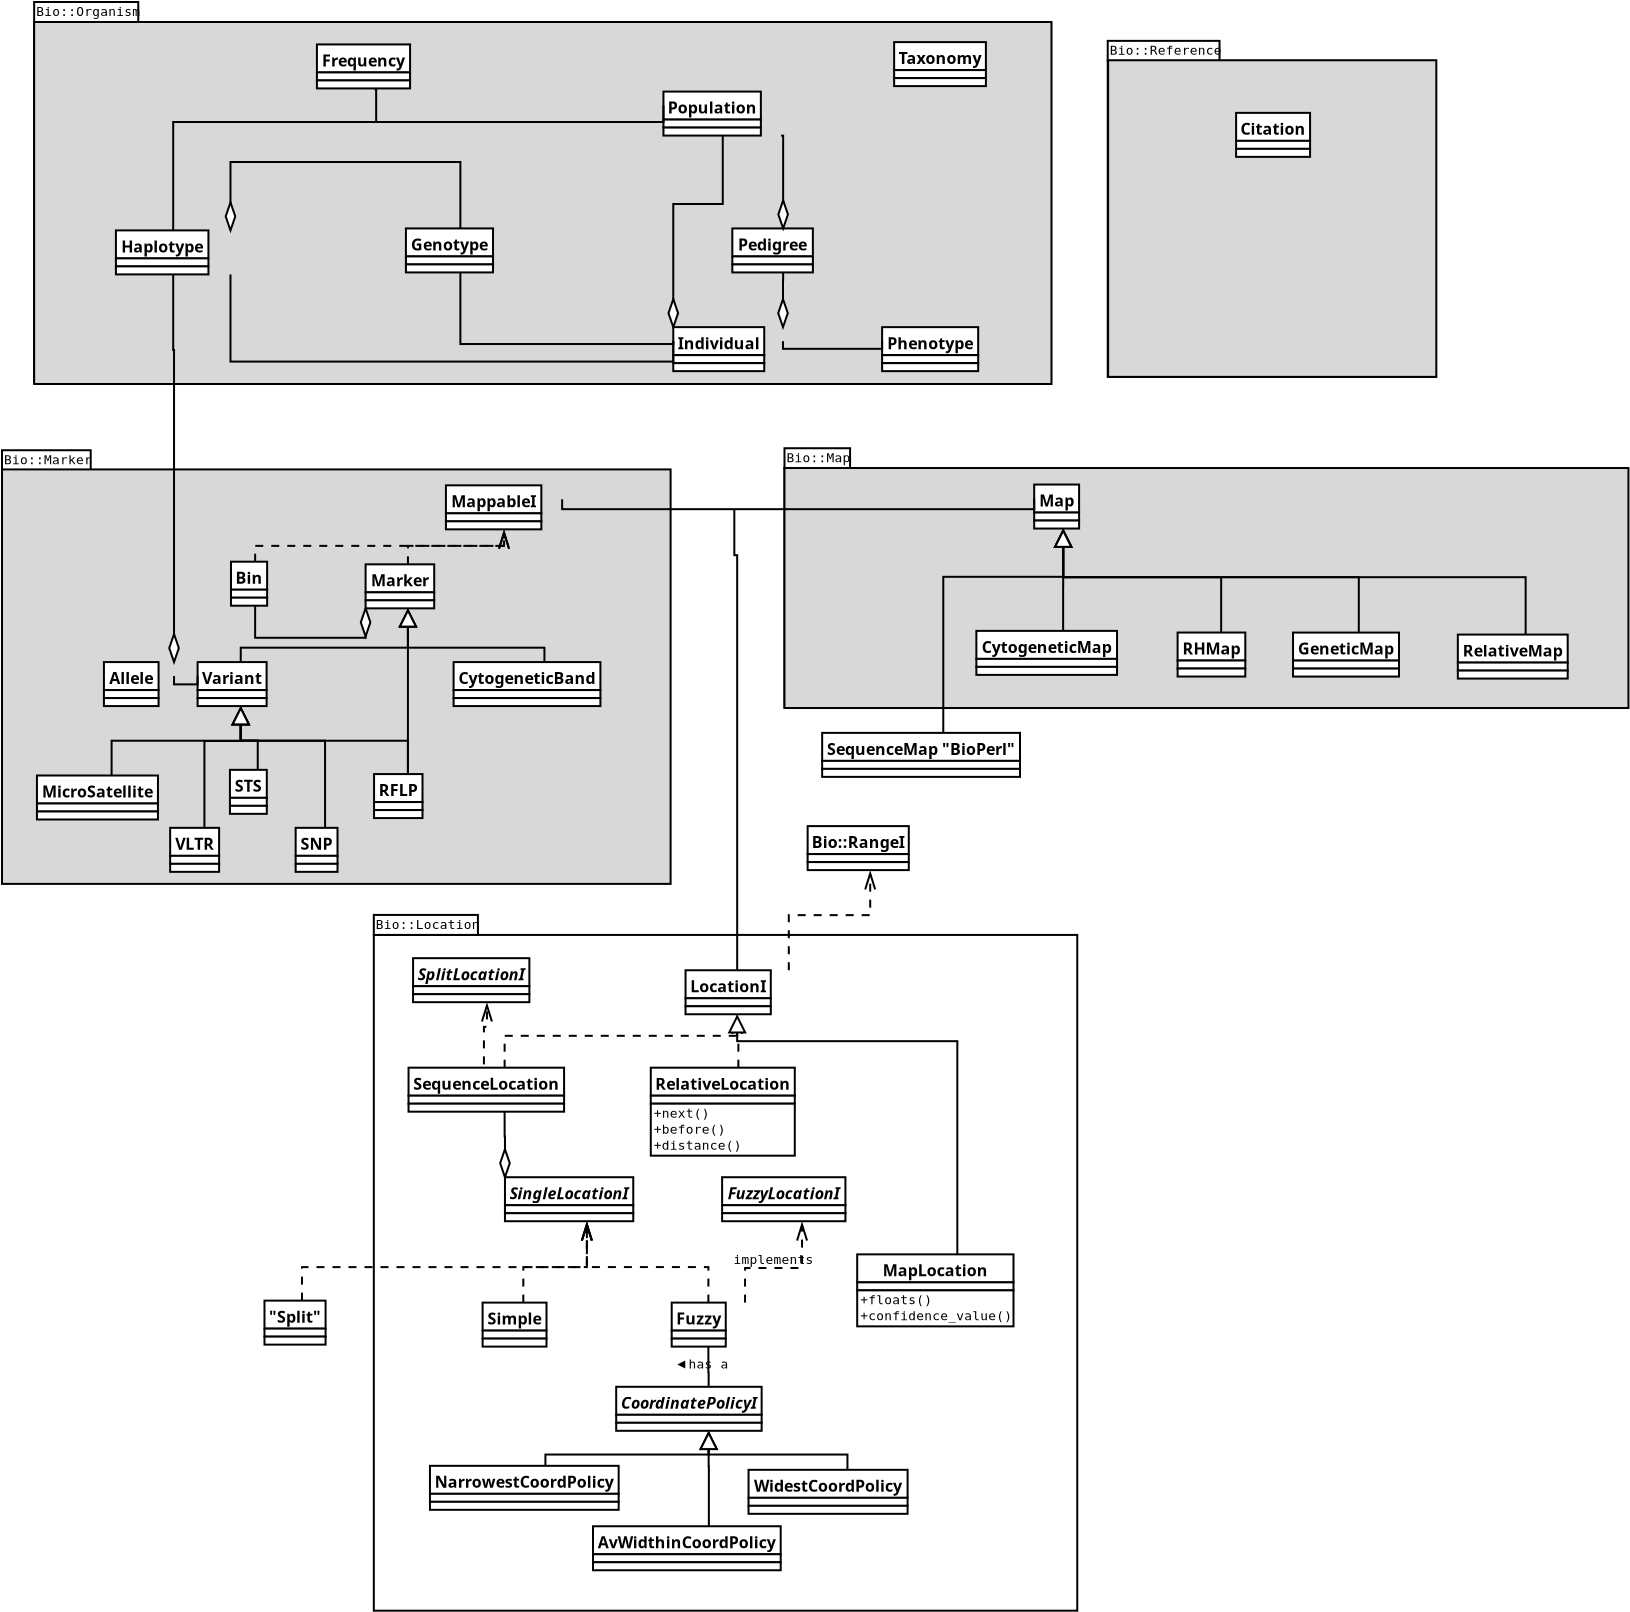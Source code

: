 <?xml version="1.0"?>
<diagram xmlns:dia="http://www.lysator.liu.se/~alla/dia/">
  <diagramdata>
    <attribute name="background">
      <color val="#ffffff"/>
    </attribute>
    <attribute name="paper">
      <composite type="paper">
        <attribute name="name">
          <string>#A4#</string>
        </attribute>
        <attribute name="tmargin">
          <real val="2.82"/>
        </attribute>
        <attribute name="bmargin">
          <real val="2.82"/>
        </attribute>
        <attribute name="lmargin">
          <real val="2.82"/>
        </attribute>
        <attribute name="rmargin">
          <real val="2.82"/>
        </attribute>
        <attribute name="is_portrait">
          <boolean val="true"/>
        </attribute>
        <attribute name="scaling">
          <real val="1"/>
        </attribute>
        <attribute name="fitto">
          <boolean val="false"/>
        </attribute>
      </composite>
    </attribute>
    <attribute name="grid">
      <composite type="grid">
        <attribute name="width_x">
          <real val="1"/>
        </attribute>
        <attribute name="width_y">
          <real val="1"/>
        </attribute>
        <attribute name="visible_x">
          <int val="1"/>
        </attribute>
        <attribute name="visible_y">
          <int val="1"/>
        </attribute>
      </composite>
    </attribute>
    <attribute name="guides">
      <composite type="guides">
        <attribute name="hguides"/>
        <attribute name="vguides"/>
      </composite>
    </attribute>
  </diagramdata>
  <layer name="Background" visible="true">
    <object type="UML - LargePackage" version="0" id="O0">
      <attribute name="obj_pos">
        <point val="-7.131,24.987"/>
      </attribute>
      <attribute name="obj_bb">
        <rectangle val="-7.181,23.137;28.091,58.825"/>
      </attribute>
      <attribute name="elem_corner">
        <point val="-7.131,24.987"/>
      </attribute>
      <attribute name="elem_width">
        <real val="35.172"/>
      </attribute>
      <attribute name="elem_height">
        <real val="33.788"/>
      </attribute>
      <attribute name="name">
        <string>#Bio::Location#</string>
      </attribute>
      <attribute name="stereotype">
        <string/>
      </attribute>
    </object>
    <object type="UML - LargePackage" version="0" id="O1">
      <attribute name="obj_pos">
        <point val="29.564,-18.716"/>
      </attribute>
      <attribute name="obj_bb">
        <rectangle val="29.515,-20.566;46.014,-2.866"/>
      </attribute>
      <attribute name="elem_corner">
        <point val="29.564,-18.716"/>
      </attribute>
      <attribute name="elem_width">
        <real val="16.4"/>
      </attribute>
      <attribute name="elem_height">
        <real val="15.8"/>
      </attribute>
      <attribute name="name">
        <string>#Bio::Reference#</string>
      </attribute>
      <attribute name="stereotype">
        <string/>
      </attribute>
    </object>
    <object type="Standard - Box" version="0" id="O2">
      <attribute name="obj_pos">
        <point val="29.584,-18.746"/>
      </attribute>
      <attribute name="obj_bb">
        <rectangle val="29.535,-18.796;46.044,-2.866"/>
      </attribute>
      <attribute name="elem_corner">
        <point val="29.584,-18.746"/>
      </attribute>
      <attribute name="elem_width">
        <real val="16.41"/>
      </attribute>
      <attribute name="elem_height">
        <real val="15.83"/>
      </attribute>
      <attribute name="inner_color">
        <color val="#d8d8d8"/>
      </attribute>
      <attribute name="show_background">
        <boolean val="true"/>
      </attribute>
    </object>
    <object type="UML - LargePackage" version="0" id="O3">
      <attribute name="obj_pos">
        <point val="13.402,1.653"/>
      </attribute>
      <attribute name="obj_bb">
        <rectangle val="13.352,-0.197;46.352,13.655"/>
      </attribute>
      <attribute name="elem_corner">
        <point val="13.402,1.653"/>
      </attribute>
      <attribute name="elem_width">
        <real val="32.9"/>
      </attribute>
      <attribute name="elem_height">
        <real val="11.953"/>
      </attribute>
      <attribute name="name">
        <string>#Bio::Map#</string>
      </attribute>
      <attribute name="stereotype">
        <string/>
      </attribute>
    </object>
    <object type="Standard - Box" version="0" id="O4">
      <attribute name="obj_pos">
        <point val="13.402,1.642"/>
      </attribute>
      <attribute name="obj_bb">
        <rectangle val="13.352,1.592;55.65,13.691"/>
      </attribute>
      <attribute name="elem_corner">
        <point val="13.402,1.642"/>
      </attribute>
      <attribute name="elem_width">
        <real val="42.198"/>
      </attribute>
      <attribute name="elem_height">
        <real val="12"/>
      </attribute>
      <attribute name="inner_color">
        <color val="#d8d8d8"/>
      </attribute>
      <attribute name="show_background">
        <boolean val="true"/>
      </attribute>
    </object>
    <object type="UML - LargePackage" version="0" id="O5">
      <attribute name="obj_pos">
        <point val="-25.722,1.753"/>
      </attribute>
      <attribute name="obj_bb">
        <rectangle val="-25.772,-0.097;7.725,17.086"/>
      </attribute>
      <attribute name="elem_corner">
        <point val="-25.722,1.753"/>
      </attribute>
      <attribute name="elem_width">
        <real val="33.397"/>
      </attribute>
      <attribute name="elem_height">
        <real val="15.283"/>
      </attribute>
      <attribute name="name">
        <string>#Bio::Marker#</string>
      </attribute>
      <attribute name="stereotype">
        <string/>
      </attribute>
    </object>
    <object type="Standard - Box" version="0" id="O6">
      <attribute name="obj_pos">
        <point val="-25.722,1.712"/>
      </attribute>
      <attribute name="obj_bb">
        <rectangle val="-25.772,1.662;7.758,22.484"/>
      </attribute>
      <attribute name="elem_corner">
        <point val="-25.722,1.712"/>
      </attribute>
      <attribute name="elem_width">
        <real val="33.43"/>
      </attribute>
      <attribute name="elem_height">
        <real val="20.723"/>
      </attribute>
      <attribute name="inner_color">
        <color val="#d8d8d8"/>
      </attribute>
      <attribute name="show_background">
        <boolean val="true"/>
      </attribute>
    </object>
    <object type="UML - LargePackage" version="0" id="O7">
      <attribute name="obj_pos">
        <point val="-24.114,-20.659"/>
      </attribute>
      <attribute name="obj_bb">
        <rectangle val="-24.164,-22.509;26.704,-2.567"/>
      </attribute>
      <attribute name="elem_corner">
        <point val="-24.114,-20.659"/>
      </attribute>
      <attribute name="elem_width">
        <real val="50.767"/>
      </attribute>
      <attribute name="elem_height">
        <real val="18.042"/>
      </attribute>
      <attribute name="name">
        <string>#Bio::Organism#</string>
      </attribute>
      <attribute name="stereotype">
        <string/>
      </attribute>
    </object>
    <object type="Standard - Box" version="0" id="O8">
      <attribute name="obj_pos">
        <point val="-24.114,-20.659"/>
      </attribute>
      <attribute name="obj_bb">
        <rectangle val="-24.164,-20.709;26.804,-2.509"/>
      </attribute>
      <attribute name="elem_corner">
        <point val="-24.114,-20.659"/>
      </attribute>
      <attribute name="elem_width">
        <real val="50.867"/>
      </attribute>
      <attribute name="elem_height">
        <real val="18.1"/>
      </attribute>
      <attribute name="inner_color">
        <color val="#d8d8d8"/>
      </attribute>
      <attribute name="show_background">
        <boolean val="true"/>
      </attribute>
    </object>
    <object type="UML - Class" version="0" id="O9">
      <attribute name="obj_pos">
        <point val="7.842,-5.402"/>
      </attribute>
      <attribute name="obj_bb">
        <rectangle val="7.792,-5.452;13.378,-3.152"/>
      </attribute>
      <attribute name="elem_corner">
        <point val="7.842,-5.402"/>
      </attribute>
      <attribute name="elem_width">
        <real val="5.486"/>
      </attribute>
      <attribute name="elem_height">
        <real val="2.2"/>
      </attribute>
      <attribute name="name">
        <string>#Individual#</string>
      </attribute>
      <attribute name="stereotype">
        <string/>
      </attribute>
      <attribute name="abstract">
        <boolean val="false"/>
      </attribute>
      <attribute name="suppress_attributes">
        <boolean val="false"/>
      </attribute>
      <attribute name="suppress_operations">
        <boolean val="false"/>
      </attribute>
      <attribute name="visible_attributes">
        <boolean val="true"/>
      </attribute>
      <attribute name="visible_operations">
        <boolean val="true"/>
      </attribute>
      <attribute name="attributes"/>
      <attribute name="operations"/>
      <attribute name="template">
        <boolean val="false"/>
      </attribute>
      <attribute name="templates"/>
    </object>
    <object type="UML - Class" version="0" id="O10">
      <attribute name="obj_pos">
        <point val="-11.039,19.633"/>
      </attribute>
      <attribute name="obj_bb">
        <rectangle val="-11.088,19.582;-8.047,21.883"/>
      </attribute>
      <attribute name="elem_corner">
        <point val="-11.039,19.633"/>
      </attribute>
      <attribute name="elem_width">
        <real val="2.941"/>
      </attribute>
      <attribute name="elem_height">
        <real val="2.2"/>
      </attribute>
      <attribute name="name">
        <string>#SNP#</string>
      </attribute>
      <attribute name="stereotype">
        <string/>
      </attribute>
      <attribute name="abstract">
        <boolean val="false"/>
      </attribute>
      <attribute name="suppress_attributes">
        <boolean val="false"/>
      </attribute>
      <attribute name="suppress_operations">
        <boolean val="false"/>
      </attribute>
      <attribute name="visible_attributes">
        <boolean val="true"/>
      </attribute>
      <attribute name="visible_operations">
        <boolean val="true"/>
      </attribute>
      <attribute name="attributes"/>
      <attribute name="operations"/>
      <attribute name="template">
        <boolean val="false"/>
      </attribute>
      <attribute name="templates"/>
    </object>
    <object type="UML - Class" version="0" id="O11">
      <attribute name="obj_pos">
        <point val="-23.975,17.016"/>
      </attribute>
      <attribute name="obj_bb">
        <rectangle val="-24.025,16.966;-16.459,19.266"/>
      </attribute>
      <attribute name="elem_corner">
        <point val="-23.975,17.016"/>
      </attribute>
      <attribute name="elem_width">
        <real val="7.466"/>
      </attribute>
      <attribute name="elem_height">
        <real val="2.2"/>
      </attribute>
      <attribute name="name">
        <string>#MicroSatellite#</string>
      </attribute>
      <attribute name="stereotype">
        <string/>
      </attribute>
      <attribute name="abstract">
        <boolean val="false"/>
      </attribute>
      <attribute name="suppress_attributes">
        <boolean val="false"/>
      </attribute>
      <attribute name="suppress_operations">
        <boolean val="false"/>
      </attribute>
      <attribute name="visible_attributes">
        <boolean val="true"/>
      </attribute>
      <attribute name="visible_operations">
        <boolean val="true"/>
      </attribute>
      <attribute name="attributes"/>
      <attribute name="operations"/>
      <attribute name="template">
        <boolean val="false"/>
      </attribute>
      <attribute name="templates"/>
    </object>
    <object type="UML - Class" version="0" id="O12">
      <attribute name="obj_pos">
        <point val="-14.325,16.733"/>
      </attribute>
      <attribute name="obj_bb">
        <rectangle val="-14.375,16.683;-11.495,18.983"/>
      </attribute>
      <attribute name="elem_corner">
        <point val="-14.325,16.733"/>
      </attribute>
      <attribute name="elem_width">
        <real val="2.78"/>
      </attribute>
      <attribute name="elem_height">
        <real val="2.2"/>
      </attribute>
      <attribute name="name">
        <string>#STS#</string>
      </attribute>
      <attribute name="stereotype">
        <string/>
      </attribute>
      <attribute name="abstract">
        <boolean val="false"/>
      </attribute>
      <attribute name="suppress_attributes">
        <boolean val="false"/>
      </attribute>
      <attribute name="suppress_operations">
        <boolean val="false"/>
      </attribute>
      <attribute name="visible_attributes">
        <boolean val="true"/>
      </attribute>
      <attribute name="visible_operations">
        <boolean val="true"/>
      </attribute>
      <attribute name="attributes"/>
      <attribute name="operations"/>
      <attribute name="template">
        <boolean val="false"/>
      </attribute>
      <attribute name="templates"/>
    </object>
    <object type="UML - Class" version="0" id="O13">
      <attribute name="obj_pos">
        <point val="-7.119,16.945"/>
      </attribute>
      <attribute name="obj_bb">
        <rectangle val="-7.169,16.895;-3.684,19.195"/>
      </attribute>
      <attribute name="elem_corner">
        <point val="-7.119,16.945"/>
      </attribute>
      <attribute name="elem_width">
        <real val="3.386"/>
      </attribute>
      <attribute name="elem_height">
        <real val="2.2"/>
      </attribute>
      <attribute name="name">
        <string>#RFLP#</string>
      </attribute>
      <attribute name="stereotype">
        <string/>
      </attribute>
      <attribute name="abstract">
        <boolean val="false"/>
      </attribute>
      <attribute name="suppress_attributes">
        <boolean val="false"/>
      </attribute>
      <attribute name="suppress_operations">
        <boolean val="false"/>
      </attribute>
      <attribute name="visible_attributes">
        <boolean val="true"/>
      </attribute>
      <attribute name="visible_operations">
        <boolean val="true"/>
      </attribute>
      <attribute name="attributes"/>
      <attribute name="operations"/>
      <attribute name="template">
        <boolean val="false"/>
      </attribute>
      <attribute name="templates"/>
    </object>
    <object type="UML - Class" version="0" id="O14">
      <attribute name="obj_pos">
        <point val="-3.142,11.345"/>
      </attribute>
      <attribute name="obj_bb">
        <rectangle val="-3.192,11.295;5.99,13.595"/>
      </attribute>
      <attribute name="elem_corner">
        <point val="-3.142,11.345"/>
      </attribute>
      <attribute name="elem_width">
        <real val="9.082"/>
      </attribute>
      <attribute name="elem_height">
        <real val="2.2"/>
      </attribute>
      <attribute name="name">
        <string>#CytogeneticBand#</string>
      </attribute>
      <attribute name="stereotype">
        <string/>
      </attribute>
      <attribute name="abstract">
        <boolean val="false"/>
      </attribute>
      <attribute name="suppress_attributes">
        <boolean val="false"/>
      </attribute>
      <attribute name="suppress_operations">
        <boolean val="false"/>
      </attribute>
      <attribute name="visible_attributes">
        <boolean val="true"/>
      </attribute>
      <attribute name="visible_operations">
        <boolean val="true"/>
      </attribute>
      <attribute name="attributes"/>
      <attribute name="operations"/>
      <attribute name="template">
        <boolean val="false"/>
      </attribute>
      <attribute name="templates"/>
    </object>
    <object type="UML - Class" version="0" id="O15">
      <attribute name="obj_pos">
        <point val="-15.942,11.345"/>
      </attribute>
      <attribute name="obj_bb">
        <rectangle val="-15.992,11.295;-11.577,13.595"/>
      </attribute>
      <attribute name="elem_corner">
        <point val="-15.942,11.345"/>
      </attribute>
      <attribute name="elem_width">
        <real val="4.315"/>
      </attribute>
      <attribute name="elem_height">
        <real val="2.2"/>
      </attribute>
      <attribute name="name">
        <string>#Variant#</string>
      </attribute>
      <attribute name="stereotype">
        <string/>
      </attribute>
      <attribute name="abstract">
        <boolean val="false"/>
      </attribute>
      <attribute name="suppress_attributes">
        <boolean val="false"/>
      </attribute>
      <attribute name="suppress_operations">
        <boolean val="false"/>
      </attribute>
      <attribute name="visible_attributes">
        <boolean val="true"/>
      </attribute>
      <attribute name="visible_operations">
        <boolean val="true"/>
      </attribute>
      <attribute name="attributes"/>
      <attribute name="operations"/>
      <attribute name="template">
        <boolean val="false"/>
      </attribute>
      <attribute name="templates"/>
    </object>
    <object type="UML - Class" version="0" id="O16">
      <attribute name="obj_pos">
        <point val="-7.542,6.458"/>
      </attribute>
      <attribute name="obj_bb">
        <rectangle val="-7.592,6.408;-3.258,8.708"/>
      </attribute>
      <attribute name="elem_corner">
        <point val="-7.542,6.458"/>
      </attribute>
      <attribute name="elem_width">
        <real val="4.234"/>
      </attribute>
      <attribute name="elem_height">
        <real val="2.2"/>
      </attribute>
      <attribute name="name">
        <string>#Marker#</string>
      </attribute>
      <attribute name="stereotype">
        <string/>
      </attribute>
      <attribute name="abstract">
        <boolean val="false"/>
      </attribute>
      <attribute name="suppress_attributes">
        <boolean val="false"/>
      </attribute>
      <attribute name="suppress_operations">
        <boolean val="false"/>
      </attribute>
      <attribute name="visible_attributes">
        <boolean val="true"/>
      </attribute>
      <attribute name="visible_operations">
        <boolean val="true"/>
      </attribute>
      <attribute name="attributes"/>
      <attribute name="operations"/>
      <attribute name="template">
        <boolean val="false"/>
      </attribute>
      <attribute name="templates"/>
    </object>
    <object type="UML - Class" version="0" id="O17">
      <attribute name="obj_pos">
        <point val="33.058,9.868"/>
      </attribute>
      <attribute name="obj_bb">
        <rectangle val="33.008,9.818;37.463,12.118"/>
      </attribute>
      <attribute name="elem_corner">
        <point val="33.058,9.868"/>
      </attribute>
      <attribute name="elem_width">
        <real val="4.355"/>
      </attribute>
      <attribute name="elem_height">
        <real val="2.2"/>
      </attribute>
      <attribute name="name">
        <string>#RHMap#</string>
      </attribute>
      <attribute name="stereotype">
        <string/>
      </attribute>
      <attribute name="abstract">
        <boolean val="false"/>
      </attribute>
      <attribute name="suppress_attributes">
        <boolean val="false"/>
      </attribute>
      <attribute name="suppress_operations">
        <boolean val="false"/>
      </attribute>
      <attribute name="visible_attributes">
        <boolean val="true"/>
      </attribute>
      <attribute name="visible_operations">
        <boolean val="true"/>
      </attribute>
      <attribute name="attributes"/>
      <attribute name="operations"/>
      <attribute name="template">
        <boolean val="false"/>
      </attribute>
      <attribute name="templates"/>
    </object>
    <object type="UML - Class" version="0" id="O18">
      <attribute name="obj_pos">
        <point val="22.997,9.785"/>
      </attribute>
      <attribute name="obj_bb">
        <rectangle val="22.947,9.735;31.724,12.035"/>
      </attribute>
      <attribute name="elem_corner">
        <point val="22.997,9.785"/>
      </attribute>
      <attribute name="elem_width">
        <real val="8.678"/>
      </attribute>
      <attribute name="elem_height">
        <real val="2.2"/>
      </attribute>
      <attribute name="name">
        <string>#CytogeneticMap#</string>
      </attribute>
      <attribute name="stereotype">
        <string/>
      </attribute>
      <attribute name="abstract">
        <boolean val="false"/>
      </attribute>
      <attribute name="suppress_attributes">
        <boolean val="false"/>
      </attribute>
      <attribute name="suppress_operations">
        <boolean val="false"/>
      </attribute>
      <attribute name="visible_attributes">
        <boolean val="true"/>
      </attribute>
      <attribute name="visible_operations">
        <boolean val="true"/>
      </attribute>
      <attribute name="attributes"/>
      <attribute name="operations"/>
      <attribute name="template">
        <boolean val="false"/>
      </attribute>
      <attribute name="templates"/>
    </object>
    <object type="UML - Class" version="0" id="O19">
      <attribute name="obj_pos">
        <point val="15.286,14.885"/>
      </attribute>
      <attribute name="obj_bb">
        <rectangle val="15.236,14.835;27.448,17.135"/>
      </attribute>
      <attribute name="elem_corner">
        <point val="15.286,14.885"/>
      </attribute>
      <attribute name="elem_width">
        <real val="12.112"/>
      </attribute>
      <attribute name="elem_height">
        <real val="2.2"/>
      </attribute>
      <attribute name="name">
        <string>#SequenceMap &quot;BioPerl&quot;#</string>
      </attribute>
      <attribute name="stereotype">
        <string/>
      </attribute>
      <attribute name="abstract">
        <boolean val="false"/>
      </attribute>
      <attribute name="suppress_attributes">
        <boolean val="false"/>
      </attribute>
      <attribute name="suppress_operations">
        <boolean val="false"/>
      </attribute>
      <attribute name="visible_attributes">
        <boolean val="true"/>
      </attribute>
      <attribute name="visible_operations">
        <boolean val="true"/>
      </attribute>
      <attribute name="attributes"/>
      <attribute name="operations"/>
      <attribute name="template">
        <boolean val="false"/>
      </attribute>
      <attribute name="templates"/>
    </object>
    <object type="UML - Class" version="0" id="O20">
      <attribute name="obj_pos">
        <point val="25.888,2.468"/>
      </attribute>
      <attribute name="obj_bb">
        <rectangle val="25.838,2.418;28.839,4.718"/>
      </attribute>
      <attribute name="elem_corner">
        <point val="25.888,2.468"/>
      </attribute>
      <attribute name="elem_width">
        <real val="2.901"/>
      </attribute>
      <attribute name="elem_height">
        <real val="2.2"/>
      </attribute>
      <attribute name="name">
        <string>#Map#</string>
      </attribute>
      <attribute name="stereotype">
        <string/>
      </attribute>
      <attribute name="abstract">
        <boolean val="false"/>
      </attribute>
      <attribute name="suppress_attributes">
        <boolean val="false"/>
      </attribute>
      <attribute name="suppress_operations">
        <boolean val="false"/>
      </attribute>
      <attribute name="visible_attributes">
        <boolean val="true"/>
      </attribute>
      <attribute name="visible_operations">
        <boolean val="true"/>
      </attribute>
      <attribute name="attributes"/>
      <attribute name="operations"/>
      <attribute name="template">
        <boolean val="false"/>
      </attribute>
      <attribute name="templates"/>
    </object>
    <object type="UML - Class" version="0" id="O21">
      <attribute name="obj_pos">
        <point val="18.284,-5.402"/>
      </attribute>
      <attribute name="obj_bb">
        <rectangle val="18.234,-5.452;24.305,-3.152"/>
      </attribute>
      <attribute name="elem_corner">
        <point val="18.284,-5.402"/>
      </attribute>
      <attribute name="elem_width">
        <real val="5.971"/>
      </attribute>
      <attribute name="elem_height">
        <real val="2.2"/>
      </attribute>
      <attribute name="name">
        <string>#Phenotype#</string>
      </attribute>
      <attribute name="stereotype">
        <string/>
      </attribute>
      <attribute name="abstract">
        <boolean val="false"/>
      </attribute>
      <attribute name="suppress_attributes">
        <boolean val="false"/>
      </attribute>
      <attribute name="suppress_operations">
        <boolean val="false"/>
      </attribute>
      <attribute name="visible_attributes">
        <boolean val="true"/>
      </attribute>
      <attribute name="visible_operations">
        <boolean val="true"/>
      </attribute>
      <attribute name="attributes"/>
      <attribute name="operations"/>
      <attribute name="template">
        <boolean val="false"/>
      </attribute>
      <attribute name="templates"/>
    </object>
    <object type="UML - Class" version="0" id="O22">
      <attribute name="obj_pos">
        <point val="7.351,-17.18"/>
      </attribute>
      <attribute name="obj_bb">
        <rectangle val="7.301,-17.23;13.332,-14.93"/>
      </attribute>
      <attribute name="elem_corner">
        <point val="7.351,-17.18"/>
      </attribute>
      <attribute name="elem_width">
        <real val="5.931"/>
      </attribute>
      <attribute name="elem_height">
        <real val="2.2"/>
      </attribute>
      <attribute name="name">
        <string>#Population#</string>
      </attribute>
      <attribute name="stereotype">
        <string/>
      </attribute>
      <attribute name="abstract">
        <boolean val="false"/>
      </attribute>
      <attribute name="suppress_attributes">
        <boolean val="false"/>
      </attribute>
      <attribute name="suppress_operations">
        <boolean val="false"/>
      </attribute>
      <attribute name="visible_attributes">
        <boolean val="true"/>
      </attribute>
      <attribute name="visible_operations">
        <boolean val="true"/>
      </attribute>
      <attribute name="attributes"/>
      <attribute name="operations"/>
      <attribute name="template">
        <boolean val="false"/>
      </attribute>
      <attribute name="templates"/>
    </object>
    <object type="UML - Generalization" version="0" id="O23">
      <attribute name="obj_pos">
        <point val="27.338,4.668"/>
      </attribute>
      <attribute name="obj_bb">
        <rectangle val="26.488,3.818;36.086,10.718"/>
      </attribute>
      <attribute name="orth_points">
        <point val="27.338,4.668"/>
        <point val="27.338,7.1"/>
        <point val="35.236,7.1"/>
        <point val="35.236,9.868"/>
      </attribute>
      <attribute name="orth_orient">
        <enum val="1"/>
        <enum val="0"/>
        <enum val="1"/>
      </attribute>
      <attribute name="name">
        <string/>
      </attribute>
      <attribute name="stereotype">
        <string/>
      </attribute>
      <connections>
        <connection handle="0" to="O20" connection="6"/>
        <connection handle="1" to="O17" connection="1"/>
      </connections>
    </object>
    <object type="UML - Generalization" version="0" id="O24">
      <attribute name="obj_pos">
        <point val="27.338,4.668"/>
      </attribute>
      <attribute name="obj_bb">
        <rectangle val="20.492,3.818;28.188,15.735"/>
      </attribute>
      <attribute name="orth_points">
        <point val="27.338,4.668"/>
        <point val="27.338,7.082"/>
        <point val="21.342,7.082"/>
        <point val="21.342,14.885"/>
      </attribute>
      <attribute name="orth_orient">
        <enum val="1"/>
        <enum val="0"/>
        <enum val="1"/>
      </attribute>
      <attribute name="name">
        <string/>
      </attribute>
      <attribute name="stereotype">
        <string/>
      </attribute>
      <connections>
        <connection handle="0" to="O20" connection="6"/>
        <connection handle="1" to="O19" connection="1"/>
      </connections>
    </object>
    <object type="UML - Generalization" version="0" id="O25">
      <attribute name="obj_pos">
        <point val="27.338,4.668"/>
      </attribute>
      <attribute name="obj_bb">
        <rectangle val="26.485,3.818;28.188,10.635"/>
      </attribute>
      <attribute name="orth_points">
        <point val="27.338,4.668"/>
        <point val="27.338,7.54"/>
        <point val="27.335,7.54"/>
        <point val="27.335,9.785"/>
      </attribute>
      <attribute name="orth_orient">
        <enum val="1"/>
        <enum val="0"/>
        <enum val="1"/>
      </attribute>
      <attribute name="name">
        <string/>
      </attribute>
      <attribute name="stereotype">
        <string/>
      </attribute>
      <connections>
        <connection handle="0" to="O20" connection="6"/>
        <connection handle="1" to="O18" connection="1"/>
      </connections>
    </object>
    <object type="UML - Association" version="0" id="O26">
      <attribute name="obj_pos">
        <point val="2.285,3.208"/>
      </attribute>
      <attribute name="obj_bb">
        <rectangle val="0.835,1.718;27.338,5.15"/>
      </attribute>
      <attribute name="orth_points">
        <point val="2.285,3.208"/>
        <point val="2.285,3.7"/>
        <point val="25.888,3.7"/>
        <point val="25.888,3.168"/>
      </attribute>
      <attribute name="orth_orient">
        <enum val="1"/>
        <enum val="0"/>
        <enum val="1"/>
      </attribute>
      <attribute name="name">
        <string/>
      </attribute>
      <attribute name="direction">
        <enum val="0"/>
      </attribute>
      <attribute name="ends">
        <composite>
          <attribute name="role">
            <string/>
          </attribute>
          <attribute name="multiplicity">
            <string/>
          </attribute>
          <attribute name="arrow">
            <boolean val="false"/>
          </attribute>
          <attribute name="aggregate">
            <enum val="0"/>
          </attribute>
        </composite>
        <composite>
          <attribute name="role">
            <string/>
          </attribute>
          <attribute name="multiplicity">
            <string/>
          </attribute>
          <attribute name="arrow">
            <boolean val="false"/>
          </attribute>
          <attribute name="aggregate">
            <enum val="0"/>
          </attribute>
        </composite>
      </attribute>
      <connections>
        <connection handle="0" to="O86" connection="4"/>
        <connection handle="1" to="O20" connection="3"/>
      </connections>
    </object>
    <object type="UML - Association" version="0" id="O27">
      <attribute name="obj_pos">
        <point val="11.037,26.754"/>
      </attribute>
      <attribute name="obj_bb">
        <rectangle val="9.444,2.242;12.487,28.354"/>
      </attribute>
      <attribute name="orth_points">
        <point val="11.037,26.754"/>
        <point val="11.037,6"/>
        <point val="10.894,6"/>
        <point val="10.894,3.692"/>
      </attribute>
      <attribute name="orth_orient">
        <enum val="1"/>
        <enum val="0"/>
        <enum val="1"/>
      </attribute>
      <attribute name="name">
        <string/>
      </attribute>
      <attribute name="direction">
        <enum val="0"/>
      </attribute>
      <attribute name="ends">
        <composite>
          <attribute name="role">
            <string/>
          </attribute>
          <attribute name="multiplicity">
            <string/>
          </attribute>
          <attribute name="arrow">
            <boolean val="false"/>
          </attribute>
          <attribute name="aggregate">
            <enum val="0"/>
          </attribute>
        </composite>
        <composite>
          <attribute name="role">
            <string/>
          </attribute>
          <attribute name="multiplicity">
            <string/>
          </attribute>
          <attribute name="arrow">
            <boolean val="false"/>
          </attribute>
          <attribute name="aggregate">
            <enum val="0"/>
          </attribute>
        </composite>
      </attribute>
      <connections>
        <connection handle="0" to="O58" connection="1"/>
      </connections>
    </object>
    <object type="UML - Generalization" version="0" id="O28">
      <attribute name="obj_pos">
        <point val="-5.425,8.658"/>
      </attribute>
      <attribute name="obj_bb">
        <rectangle val="-6.276,7.808;-4.575,17.796"/>
      </attribute>
      <attribute name="orth_points">
        <point val="-5.425,8.658"/>
        <point val="-5.425,9.479"/>
        <point val="-5.426,9.479"/>
        <point val="-5.426,16.945"/>
      </attribute>
      <attribute name="orth_orient">
        <enum val="1"/>
        <enum val="0"/>
        <enum val="1"/>
      </attribute>
      <attribute name="name">
        <string/>
      </attribute>
      <attribute name="stereotype">
        <string/>
      </attribute>
      <connections>
        <connection handle="0" to="O16" connection="6"/>
        <connection handle="1" to="O13" connection="1"/>
      </connections>
    </object>
    <object type="UML - Generalization" version="0" id="O29">
      <attribute name="obj_pos">
        <point val="-13.785,13.545"/>
      </attribute>
      <attribute name="obj_bb">
        <rectangle val="-21.092,12.695;-12.935,17.866"/>
      </attribute>
      <attribute name="orth_points">
        <point val="-13.785,13.545"/>
        <point val="-13.785,15.277"/>
        <point val="-20.242,15.277"/>
        <point val="-20.242,17.016"/>
      </attribute>
      <attribute name="orth_orient">
        <enum val="1"/>
        <enum val="0"/>
        <enum val="1"/>
      </attribute>
      <attribute name="name">
        <string/>
      </attribute>
      <attribute name="stereotype">
        <string/>
      </attribute>
      <connections>
        <connection handle="0" to="O15" connection="6"/>
        <connection handle="1" to="O11" connection="1"/>
      </connections>
    </object>
    <object type="UML - Generalization" version="0" id="O30">
      <attribute name="obj_pos">
        <point val="-5.425,8.658"/>
      </attribute>
      <attribute name="obj_bb">
        <rectangle val="-6.275,7.808;2.249,12.195"/>
      </attribute>
      <attribute name="orth_points">
        <point val="-5.425,8.658"/>
        <point val="-5.425,10.625"/>
        <point val="1.399,10.625"/>
        <point val="1.399,11.345"/>
      </attribute>
      <attribute name="orth_orient">
        <enum val="1"/>
        <enum val="0"/>
        <enum val="1"/>
      </attribute>
      <attribute name="name">
        <string/>
      </attribute>
      <attribute name="stereotype">
        <string/>
      </attribute>
      <connections>
        <connection handle="0" to="O16" connection="6"/>
        <connection handle="1" to="O14" connection="1"/>
      </connections>
    </object>
    <object type="UML - Generalization" version="0" id="O31">
      <attribute name="obj_pos">
        <point val="-5.425,8.658"/>
      </attribute>
      <attribute name="obj_bb">
        <rectangle val="-14.635,7.808;-4.575,12.195"/>
      </attribute>
      <attribute name="orth_points">
        <point val="-5.425,8.658"/>
        <point val="-5.425,10.625"/>
        <point val="-13.785,10.625"/>
        <point val="-13.785,11.345"/>
      </attribute>
      <attribute name="orth_orient">
        <enum val="1"/>
        <enum val="0"/>
        <enum val="1"/>
      </attribute>
      <attribute name="name">
        <string/>
      </attribute>
      <attribute name="stereotype">
        <string/>
      </attribute>
      <connections>
        <connection handle="0" to="O16" connection="6"/>
        <connection handle="1" to="O15" connection="1"/>
      </connections>
    </object>
    <object type="UML - Generalization" version="0" id="O32">
      <attribute name="obj_pos">
        <point val="-13.785,13.545"/>
      </attribute>
      <attribute name="obj_bb">
        <rectangle val="-14.635,12.695;-12.085,17.583"/>
      </attribute>
      <attribute name="orth_points">
        <point val="-13.785,13.545"/>
        <point val="-13.785,15.263"/>
        <point val="-12.935,15.263"/>
        <point val="-12.935,16.733"/>
      </attribute>
      <attribute name="orth_orient">
        <enum val="1"/>
        <enum val="0"/>
        <enum val="1"/>
      </attribute>
      <attribute name="name">
        <string/>
      </attribute>
      <attribute name="stereotype">
        <string/>
      </attribute>
      <connections>
        <connection handle="0" to="O15" connection="6"/>
        <connection handle="1" to="O12" connection="1"/>
      </connections>
    </object>
    <object type="UML - Generalization" version="0" id="O33">
      <attribute name="obj_pos">
        <point val="-13.785,13.545"/>
      </attribute>
      <attribute name="obj_bb">
        <rectangle val="-14.635,12.695;-8.718,20.483"/>
      </attribute>
      <attribute name="orth_points">
        <point val="-13.785,13.545"/>
        <point val="-13.785,15.277"/>
        <point val="-9.568,15.277"/>
        <point val="-9.568,19.633"/>
      </attribute>
      <attribute name="orth_orient">
        <enum val="1"/>
        <enum val="0"/>
        <enum val="1"/>
      </attribute>
      <attribute name="name">
        <string/>
      </attribute>
      <attribute name="stereotype">
        <string/>
      </attribute>
      <connections>
        <connection handle="0" to="O15" connection="6"/>
        <connection handle="1" to="O10" connection="1"/>
      </connections>
    </object>
    <object type="UML - Generalization" version="0" id="O34">
      <attribute name="obj_pos">
        <point val="-13.785,13.545"/>
      </attribute>
      <attribute name="obj_bb">
        <rectangle val="-14.635,12.695;-4.576,17.796"/>
      </attribute>
      <attribute name="orth_points">
        <point val="-13.785,13.545"/>
        <point val="-13.785,15.278"/>
        <point val="-5.426,15.278"/>
        <point val="-5.426,16.945"/>
      </attribute>
      <attribute name="orth_orient">
        <enum val="1"/>
        <enum val="0"/>
        <enum val="1"/>
      </attribute>
      <attribute name="name">
        <string/>
      </attribute>
      <attribute name="stereotype">
        <string/>
      </attribute>
      <connections>
        <connection handle="0" to="O15" connection="6"/>
        <connection handle="1" to="O13" connection="1"/>
      </connections>
    </object>
    <object type="UML - Class" version="0" id="O35">
      <attribute name="obj_pos">
        <point val="38.83,9.87"/>
      </attribute>
      <attribute name="obj_bb">
        <rectangle val="38.78,9.82;45.457,12.12"/>
      </attribute>
      <attribute name="elem_corner">
        <point val="38.83,9.87"/>
      </attribute>
      <attribute name="elem_width">
        <real val="6.577"/>
      </attribute>
      <attribute name="elem_height">
        <real val="2.2"/>
      </attribute>
      <attribute name="name">
        <string>#GeneticMap#</string>
      </attribute>
      <attribute name="stereotype">
        <string/>
      </attribute>
      <attribute name="abstract">
        <boolean val="false"/>
      </attribute>
      <attribute name="suppress_attributes">
        <boolean val="false"/>
      </attribute>
      <attribute name="suppress_operations">
        <boolean val="false"/>
      </attribute>
      <attribute name="visible_attributes">
        <boolean val="true"/>
      </attribute>
      <attribute name="visible_operations">
        <boolean val="true"/>
      </attribute>
      <attribute name="attributes"/>
      <attribute name="operations"/>
      <attribute name="template">
        <boolean val="false"/>
      </attribute>
      <attribute name="templates"/>
    </object>
    <object type="UML - Generalization" version="0" id="O36">
      <attribute name="obj_pos">
        <point val="27.338,4.668"/>
      </attribute>
      <attribute name="obj_bb">
        <rectangle val="26.488,3.818;42.968,10.72"/>
      </attribute>
      <attribute name="orth_points">
        <point val="27.338,4.668"/>
        <point val="27.338,7.1"/>
        <point val="42.118,7.1"/>
        <point val="42.118,9.87"/>
      </attribute>
      <attribute name="orth_orient">
        <enum val="1"/>
        <enum val="0"/>
        <enum val="1"/>
      </attribute>
      <attribute name="name">
        <string/>
      </attribute>
      <attribute name="stereotype">
        <string/>
      </attribute>
      <connections>
        <connection handle="0" to="O20" connection="6"/>
        <connection handle="1" to="O35" connection="1"/>
      </connections>
    </object>
    <object type="UML - Class" version="0" id="O37">
      <attribute name="obj_pos">
        <point val="10.794,-10.338"/>
      </attribute>
      <attribute name="obj_bb">
        <rectangle val="10.744,-10.389;15.927,-8.088"/>
      </attribute>
      <attribute name="elem_corner">
        <point val="10.794,-10.338"/>
      </attribute>
      <attribute name="elem_width">
        <real val="5.082"/>
      </attribute>
      <attribute name="elem_height">
        <real val="2.2"/>
      </attribute>
      <attribute name="name">
        <string>#Pedigree#</string>
      </attribute>
      <attribute name="stereotype">
        <string/>
      </attribute>
      <attribute name="abstract">
        <boolean val="false"/>
      </attribute>
      <attribute name="suppress_attributes">
        <boolean val="false"/>
      </attribute>
      <attribute name="suppress_operations">
        <boolean val="false"/>
      </attribute>
      <attribute name="visible_attributes">
        <boolean val="true"/>
      </attribute>
      <attribute name="visible_operations">
        <boolean val="true"/>
      </attribute>
      <attribute name="attributes"/>
      <attribute name="operations"/>
      <attribute name="template">
        <boolean val="false"/>
      </attribute>
      <attribute name="templates"/>
    </object>
    <object type="UML - Association" version="0" id="O38">
      <attribute name="obj_pos">
        <point val="10.316,-14.98"/>
      </attribute>
      <attribute name="obj_bb">
        <rectangle val="6.392,-16.43;11.766,-3.802"/>
      </attribute>
      <attribute name="orth_points">
        <point val="10.316,-14.98"/>
        <point val="10.316,-11.559"/>
        <point val="7.842,-11.559"/>
        <point val="7.842,-5.402"/>
      </attribute>
      <attribute name="orth_orient">
        <enum val="1"/>
        <enum val="0"/>
        <enum val="1"/>
      </attribute>
      <attribute name="name">
        <string/>
      </attribute>
      <attribute name="direction">
        <enum val="0"/>
      </attribute>
      <attribute name="ends">
        <composite>
          <attribute name="role">
            <string/>
          </attribute>
          <attribute name="multiplicity">
            <string/>
          </attribute>
          <attribute name="arrow">
            <boolean val="false"/>
          </attribute>
          <attribute name="aggregate">
            <enum val="0"/>
          </attribute>
        </composite>
        <composite>
          <attribute name="role">
            <string/>
          </attribute>
          <attribute name="multiplicity">
            <string/>
          </attribute>
          <attribute name="arrow">
            <boolean val="false"/>
          </attribute>
          <attribute name="aggregate">
            <enum val="1"/>
          </attribute>
        </composite>
      </attribute>
      <connections>
        <connection handle="0" to="O22" connection="6"/>
        <connection handle="1" to="O9" connection="0"/>
      </connections>
    </object>
    <object type="UML - Association" version="0" id="O39">
      <attribute name="obj_pos">
        <point val="13.335,-8.138"/>
      </attribute>
      <attribute name="obj_bb">
        <rectangle val="11.878,-9.588;14.786,-3.802"/>
      </attribute>
      <attribute name="orth_points">
        <point val="13.335,-8.138"/>
        <point val="13.335,-7.758"/>
        <point val="13.328,-7.758"/>
        <point val="13.328,-5.402"/>
      </attribute>
      <attribute name="orth_orient">
        <enum val="1"/>
        <enum val="0"/>
        <enum val="1"/>
      </attribute>
      <attribute name="name">
        <string/>
      </attribute>
      <attribute name="direction">
        <enum val="0"/>
      </attribute>
      <attribute name="ends">
        <composite>
          <attribute name="role">
            <string/>
          </attribute>
          <attribute name="multiplicity">
            <string/>
          </attribute>
          <attribute name="arrow">
            <boolean val="false"/>
          </attribute>
          <attribute name="aggregate">
            <enum val="0"/>
          </attribute>
        </composite>
        <composite>
          <attribute name="role">
            <string/>
          </attribute>
          <attribute name="multiplicity">
            <string/>
          </attribute>
          <attribute name="arrow">
            <boolean val="false"/>
          </attribute>
          <attribute name="aggregate">
            <enum val="1"/>
          </attribute>
        </composite>
      </attribute>
      <connections>
        <connection handle="0" to="O37" connection="6"/>
        <connection handle="1" to="O9" connection="2"/>
      </connections>
    </object>
    <object type="UML - Association" version="0" id="O40">
      <attribute name="obj_pos">
        <point val="13.282,-14.98"/>
      </attribute>
      <attribute name="obj_bb">
        <rectangle val="11.832,-16.43;14.786,-8.739"/>
      </attribute>
      <attribute name="orth_points">
        <point val="13.282,-14.98"/>
        <point val="13.282,-14.978"/>
        <point val="13.335,-14.978"/>
        <point val="13.335,-10.338"/>
      </attribute>
      <attribute name="orth_orient">
        <enum val="1"/>
        <enum val="0"/>
        <enum val="1"/>
      </attribute>
      <attribute name="name">
        <string/>
      </attribute>
      <attribute name="direction">
        <enum val="0"/>
      </attribute>
      <attribute name="ends">
        <composite>
          <attribute name="role">
            <string/>
          </attribute>
          <attribute name="multiplicity">
            <string/>
          </attribute>
          <attribute name="arrow">
            <boolean val="false"/>
          </attribute>
          <attribute name="aggregate">
            <enum val="0"/>
          </attribute>
        </composite>
        <composite>
          <attribute name="role">
            <string/>
          </attribute>
          <attribute name="multiplicity">
            <string/>
          </attribute>
          <attribute name="arrow">
            <boolean val="false"/>
          </attribute>
          <attribute name="aggregate">
            <enum val="1"/>
          </attribute>
        </composite>
      </attribute>
      <connections>
        <connection handle="0" to="O22" connection="7"/>
        <connection handle="1" to="O37" connection="1"/>
      </connections>
    </object>
    <object type="UML - Association" version="0" id="O41">
      <attribute name="obj_pos">
        <point val="18.284,-4.702"/>
      </attribute>
      <attribute name="obj_bb">
        <rectangle val="11.878,-6.152;19.734,-2.868"/>
      </attribute>
      <attribute name="orth_points">
        <point val="18.284,-4.702"/>
        <point val="18.284,-4.318"/>
        <point val="13.328,-4.318"/>
        <point val="13.328,-4.702"/>
      </attribute>
      <attribute name="orth_orient">
        <enum val="1"/>
        <enum val="0"/>
        <enum val="1"/>
      </attribute>
      <attribute name="name">
        <string/>
      </attribute>
      <attribute name="direction">
        <enum val="0"/>
      </attribute>
      <attribute name="ends">
        <composite>
          <attribute name="role">
            <string/>
          </attribute>
          <attribute name="multiplicity">
            <string/>
          </attribute>
          <attribute name="arrow">
            <boolean val="false"/>
          </attribute>
          <attribute name="aggregate">
            <enum val="0"/>
          </attribute>
        </composite>
        <composite>
          <attribute name="role">
            <string/>
          </attribute>
          <attribute name="multiplicity">
            <string/>
          </attribute>
          <attribute name="arrow">
            <boolean val="false"/>
          </attribute>
          <attribute name="aggregate">
            <enum val="0"/>
          </attribute>
        </composite>
      </attribute>
      <connections>
        <connection handle="0" to="O21" connection="3"/>
        <connection handle="1" to="O9" connection="4"/>
      </connections>
    </object>
    <object type="UML - Class" version="0" id="O42">
      <attribute name="obj_pos">
        <point val="-20.626,11.345"/>
      </attribute>
      <attribute name="obj_bb">
        <rectangle val="-20.676,11.295;-17.07,13.595"/>
      </attribute>
      <attribute name="elem_corner">
        <point val="-20.626,11.345"/>
      </attribute>
      <attribute name="elem_width">
        <real val="3.507"/>
      </attribute>
      <attribute name="elem_height">
        <real val="2.2"/>
      </attribute>
      <attribute name="name">
        <string>#Allele#</string>
      </attribute>
      <attribute name="stereotype">
        <string/>
      </attribute>
      <attribute name="abstract">
        <boolean val="false"/>
      </attribute>
      <attribute name="suppress_attributes">
        <boolean val="false"/>
      </attribute>
      <attribute name="suppress_operations">
        <boolean val="false"/>
      </attribute>
      <attribute name="visible_attributes">
        <boolean val="true"/>
      </attribute>
      <attribute name="visible_operations">
        <boolean val="true"/>
      </attribute>
      <attribute name="attributes"/>
      <attribute name="operations"/>
      <attribute name="template">
        <boolean val="false"/>
      </attribute>
      <attribute name="templates"/>
    </object>
    <object type="UML - Association" version="0" id="O43">
      <attribute name="obj_pos">
        <point val="-17.12,12.045"/>
      </attribute>
      <attribute name="obj_bb">
        <rectangle val="-18.57,10.595;-14.492,13.909"/>
      </attribute>
      <attribute name="orth_points">
        <point val="-17.12,12.045"/>
        <point val="-17.12,12.459"/>
        <point val="-15.942,12.459"/>
        <point val="-15.942,12.045"/>
      </attribute>
      <attribute name="orth_orient">
        <enum val="1"/>
        <enum val="0"/>
        <enum val="1"/>
      </attribute>
      <attribute name="name">
        <string/>
      </attribute>
      <attribute name="direction">
        <enum val="0"/>
      </attribute>
      <attribute name="ends">
        <composite>
          <attribute name="role">
            <string/>
          </attribute>
          <attribute name="multiplicity">
            <string/>
          </attribute>
          <attribute name="arrow">
            <boolean val="false"/>
          </attribute>
          <attribute name="aggregate">
            <enum val="0"/>
          </attribute>
        </composite>
        <composite>
          <attribute name="role">
            <string/>
          </attribute>
          <attribute name="multiplicity">
            <string/>
          </attribute>
          <attribute name="arrow">
            <boolean val="false"/>
          </attribute>
          <attribute name="aggregate">
            <enum val="0"/>
          </attribute>
        </composite>
      </attribute>
      <connections>
        <connection handle="0" to="O42" connection="4"/>
        <connection handle="1" to="O15" connection="3"/>
      </connections>
    </object>
    <object type="UML - Association" version="0" id="O44">
      <attribute name="obj_pos">
        <point val="-14.298,-8.038"/>
      </attribute>
      <attribute name="obj_bb">
        <rectangle val="-15.748,-9.488;9.292,-2.23"/>
      </attribute>
      <attribute name="orth_points">
        <point val="-14.298,-8.038"/>
        <point val="-14.298,-3.68"/>
        <point val="7.842,-3.68"/>
        <point val="7.842,-4.702"/>
      </attribute>
      <attribute name="orth_orient">
        <enum val="1"/>
        <enum val="0"/>
        <enum val="1"/>
      </attribute>
      <attribute name="name">
        <string/>
      </attribute>
      <attribute name="direction">
        <enum val="0"/>
      </attribute>
      <attribute name="ends">
        <composite>
          <attribute name="role">
            <string/>
          </attribute>
          <attribute name="multiplicity">
            <string/>
          </attribute>
          <attribute name="arrow">
            <boolean val="false"/>
          </attribute>
          <attribute name="aggregate">
            <enum val="0"/>
          </attribute>
        </composite>
        <composite>
          <attribute name="role">
            <string/>
          </attribute>
          <attribute name="multiplicity">
            <string/>
          </attribute>
          <attribute name="arrow">
            <boolean val="false"/>
          </attribute>
          <attribute name="aggregate">
            <enum val="0"/>
          </attribute>
        </composite>
      </attribute>
      <connections>
        <connection handle="0" to="O46" connection="7"/>
        <connection handle="1" to="O9" connection="3"/>
      </connections>
    </object>
    <object type="UML - Class" version="0" id="O45">
      <attribute name="obj_pos">
        <point val="-5.526,-10.338"/>
      </attribute>
      <attribute name="obj_bb">
        <rectangle val="-5.576,-10.389;-0.03,-8.088"/>
      </attribute>
      <attribute name="elem_corner">
        <point val="-5.526,-10.338"/>
      </attribute>
      <attribute name="elem_width">
        <real val="5.446"/>
      </attribute>
      <attribute name="elem_height">
        <real val="2.2"/>
      </attribute>
      <attribute name="name">
        <string>#Genotype#</string>
      </attribute>
      <attribute name="stereotype">
        <string/>
      </attribute>
      <attribute name="abstract">
        <boolean val="false"/>
      </attribute>
      <attribute name="suppress_attributes">
        <boolean val="false"/>
      </attribute>
      <attribute name="suppress_operations">
        <boolean val="false"/>
      </attribute>
      <attribute name="visible_attributes">
        <boolean val="true"/>
      </attribute>
      <attribute name="visible_operations">
        <boolean val="true"/>
      </attribute>
      <attribute name="attributes"/>
      <attribute name="operations"/>
      <attribute name="template">
        <boolean val="false"/>
      </attribute>
      <attribute name="templates"/>
    </object>
    <object type="UML - Class" version="0" id="O46">
      <attribute name="obj_pos">
        <point val="-20.026,-10.239"/>
      </attribute>
      <attribute name="obj_bb">
        <rectangle val="-20.076,-10.289;-14.248,-7.989"/>
      </attribute>
      <attribute name="elem_corner">
        <point val="-20.026,-10.239"/>
      </attribute>
      <attribute name="elem_width">
        <real val="5.729"/>
      </attribute>
      <attribute name="elem_height">
        <real val="2.2"/>
      </attribute>
      <attribute name="name">
        <string>#Haplotype#</string>
      </attribute>
      <attribute name="stereotype">
        <string/>
      </attribute>
      <attribute name="abstract">
        <boolean val="false"/>
      </attribute>
      <attribute name="suppress_attributes">
        <boolean val="false"/>
      </attribute>
      <attribute name="suppress_operations">
        <boolean val="false"/>
      </attribute>
      <attribute name="visible_attributes">
        <boolean val="true"/>
      </attribute>
      <attribute name="visible_operations">
        <boolean val="true"/>
      </attribute>
      <attribute name="attributes"/>
      <attribute name="operations"/>
      <attribute name="template">
        <boolean val="false"/>
      </attribute>
      <attribute name="templates"/>
    </object>
    <object type="UML - Association" version="0" id="O47">
      <attribute name="obj_pos">
        <point val="-2.803,-10.338"/>
      </attribute>
      <attribute name="obj_bb">
        <rectangle val="-15.748,-15.108;-1.353,-8.639"/>
      </attribute>
      <attribute name="orth_points">
        <point val="-2.803,-10.338"/>
        <point val="-2.803,-13.659"/>
        <point val="-14.298,-13.659"/>
        <point val="-14.298,-10.239"/>
      </attribute>
      <attribute name="orth_orient">
        <enum val="1"/>
        <enum val="0"/>
        <enum val="1"/>
      </attribute>
      <attribute name="name">
        <string/>
      </attribute>
      <attribute name="direction">
        <enum val="0"/>
      </attribute>
      <attribute name="ends">
        <composite>
          <attribute name="role">
            <string/>
          </attribute>
          <attribute name="multiplicity">
            <string/>
          </attribute>
          <attribute name="arrow">
            <boolean val="false"/>
          </attribute>
          <attribute name="aggregate">
            <enum val="0"/>
          </attribute>
        </composite>
        <composite>
          <attribute name="role">
            <string/>
          </attribute>
          <attribute name="multiplicity">
            <string/>
          </attribute>
          <attribute name="arrow">
            <boolean val="false"/>
          </attribute>
          <attribute name="aggregate">
            <enum val="1"/>
          </attribute>
        </composite>
      </attribute>
      <connections>
        <connection handle="0" to="O45" connection="1"/>
        <connection handle="1" to="O46" connection="2"/>
      </connections>
    </object>
    <object type="UML - Association" version="0" id="O48">
      <attribute name="obj_pos">
        <point val="-17.162,-10.239"/>
      </attribute>
      <attribute name="obj_bb">
        <rectangle val="-18.612,-17.93;8.801,-8.639"/>
      </attribute>
      <attribute name="orth_points">
        <point val="-17.162,-10.239"/>
        <point val="-17.162,-15.659"/>
        <point val="7.351,-15.659"/>
        <point val="7.351,-16.48"/>
      </attribute>
      <attribute name="orth_orient">
        <enum val="1"/>
        <enum val="0"/>
        <enum val="1"/>
      </attribute>
      <attribute name="name">
        <string/>
      </attribute>
      <attribute name="direction">
        <enum val="0"/>
      </attribute>
      <attribute name="ends">
        <composite>
          <attribute name="role">
            <string/>
          </attribute>
          <attribute name="multiplicity">
            <string/>
          </attribute>
          <attribute name="arrow">
            <boolean val="false"/>
          </attribute>
          <attribute name="aggregate">
            <enum val="0"/>
          </attribute>
        </composite>
        <composite>
          <attribute name="role">
            <string/>
          </attribute>
          <attribute name="multiplicity">
            <string/>
          </attribute>
          <attribute name="arrow">
            <boolean val="false"/>
          </attribute>
          <attribute name="aggregate">
            <enum val="0"/>
          </attribute>
        </composite>
      </attribute>
      <connections>
        <connection handle="0" to="O46" connection="1"/>
        <connection handle="1" to="O22" connection="3"/>
      </connections>
    </object>
    <object type="UML - Class" version="0" id="O49">
      <attribute name="obj_pos">
        <point val="-9.976,-19.538"/>
      </attribute>
      <attribute name="obj_bb">
        <rectangle val="-10.026,-19.588;-4.036,-17.288"/>
      </attribute>
      <attribute name="elem_corner">
        <point val="-9.976,-19.538"/>
      </attribute>
      <attribute name="elem_width">
        <real val="5.89"/>
      </attribute>
      <attribute name="elem_height">
        <real val="2.2"/>
      </attribute>
      <attribute name="name">
        <string>#Frequency#</string>
      </attribute>
      <attribute name="stereotype">
        <string/>
      </attribute>
      <attribute name="abstract">
        <boolean val="false"/>
      </attribute>
      <attribute name="suppress_attributes">
        <boolean val="false"/>
      </attribute>
      <attribute name="suppress_operations">
        <boolean val="false"/>
      </attribute>
      <attribute name="visible_attributes">
        <boolean val="true"/>
      </attribute>
      <attribute name="visible_operations">
        <boolean val="true"/>
      </attribute>
      <attribute name="attributes"/>
      <attribute name="operations"/>
      <attribute name="template">
        <boolean val="false"/>
      </attribute>
      <attribute name="templates"/>
    </object>
    <object type="UML - Association" version="0" id="O50">
      <attribute name="obj_pos">
        <point val="-7.014,-15.659"/>
      </attribute>
      <attribute name="obj_bb">
        <rectangle val="-8.481,-18.788;-5.564,-14.059"/>
      </attribute>
      <attribute name="orth_points">
        <point val="-7.014,-15.659"/>
        <point val="-7.014,-17.259"/>
        <point val="-7.031,-17.259"/>
        <point val="-7.031,-17.338"/>
      </attribute>
      <attribute name="orth_orient">
        <enum val="1"/>
        <enum val="0"/>
        <enum val="1"/>
      </attribute>
      <attribute name="name">
        <string/>
      </attribute>
      <attribute name="direction">
        <enum val="0"/>
      </attribute>
      <attribute name="ends">
        <composite>
          <attribute name="role">
            <string/>
          </attribute>
          <attribute name="multiplicity">
            <string/>
          </attribute>
          <attribute name="arrow">
            <boolean val="false"/>
          </attribute>
          <attribute name="aggregate">
            <enum val="0"/>
          </attribute>
        </composite>
        <composite>
          <attribute name="role">
            <string/>
          </attribute>
          <attribute name="multiplicity">
            <string/>
          </attribute>
          <attribute name="arrow">
            <boolean val="false"/>
          </attribute>
          <attribute name="aggregate">
            <enum val="0"/>
          </attribute>
        </composite>
      </attribute>
      <connections>
        <connection handle="1" to="O49" connection="6"/>
      </connections>
    </object>
    <object type="UML - Association" version="0" id="O51">
      <attribute name="obj_pos">
        <point val="-17.162,-8.038"/>
      </attribute>
      <attribute name="obj_bb">
        <rectangle val="-18.612,-9.488;-15.67,12.945"/>
      </attribute>
      <attribute name="orth_points">
        <point val="-17.162,-8.038"/>
        <point val="-17.162,-4.258"/>
        <point val="-17.12,-4.258"/>
        <point val="-17.12,11.345"/>
      </attribute>
      <attribute name="orth_orient">
        <enum val="1"/>
        <enum val="0"/>
        <enum val="1"/>
      </attribute>
      <attribute name="name">
        <string/>
      </attribute>
      <attribute name="direction">
        <enum val="0"/>
      </attribute>
      <attribute name="ends">
        <composite>
          <attribute name="role">
            <string/>
          </attribute>
          <attribute name="multiplicity">
            <string/>
          </attribute>
          <attribute name="arrow">
            <boolean val="false"/>
          </attribute>
          <attribute name="aggregate">
            <enum val="0"/>
          </attribute>
        </composite>
        <composite>
          <attribute name="role">
            <string/>
          </attribute>
          <attribute name="multiplicity">
            <string/>
          </attribute>
          <attribute name="arrow">
            <boolean val="false"/>
          </attribute>
          <attribute name="aggregate">
            <enum val="1"/>
          </attribute>
        </composite>
      </attribute>
      <connections>
        <connection handle="0" to="O46" connection="6"/>
        <connection handle="1" to="O42" connection="2"/>
      </connections>
    </object>
    <object type="UML - Association" version="0" id="O52">
      <attribute name="obj_pos">
        <point val="-2.803,-8.138"/>
      </attribute>
      <attribute name="obj_bb">
        <rectangle val="-4.253,-9.588;9.292,-3.102"/>
      </attribute>
      <attribute name="orth_points">
        <point val="-2.803,-8.138"/>
        <point val="-2.803,-4.558"/>
        <point val="7.842,-4.558"/>
        <point val="7.842,-4.702"/>
      </attribute>
      <attribute name="orth_orient">
        <enum val="1"/>
        <enum val="0"/>
        <enum val="1"/>
      </attribute>
      <attribute name="name">
        <string/>
      </attribute>
      <attribute name="direction">
        <enum val="0"/>
      </attribute>
      <attribute name="ends">
        <composite>
          <attribute name="role">
            <string/>
          </attribute>
          <attribute name="multiplicity">
            <string/>
          </attribute>
          <attribute name="arrow">
            <boolean val="false"/>
          </attribute>
          <attribute name="aggregate">
            <enum val="0"/>
          </attribute>
        </composite>
        <composite>
          <attribute name="role">
            <string/>
          </attribute>
          <attribute name="multiplicity">
            <string/>
          </attribute>
          <attribute name="arrow">
            <boolean val="false"/>
          </attribute>
          <attribute name="aggregate">
            <enum val="0"/>
          </attribute>
        </composite>
      </attribute>
      <connections>
        <connection handle="0" to="O45" connection="6"/>
        <connection handle="1" to="O9" connection="3"/>
      </connections>
    </object>
    <object type="UML - Class" version="0" id="O53">
      <attribute name="obj_pos">
        <point val="18.885,-19.654"/>
      </attribute>
      <attribute name="obj_bb">
        <rectangle val="18.835,-19.704;24.623,-17.404"/>
      </attribute>
      <attribute name="elem_corner">
        <point val="18.885,-19.654"/>
      </attribute>
      <attribute name="elem_width">
        <real val="5.688"/>
      </attribute>
      <attribute name="elem_height">
        <real val="2.2"/>
      </attribute>
      <attribute name="name">
        <string>#Taxonomy#</string>
      </attribute>
      <attribute name="stereotype">
        <string/>
      </attribute>
      <attribute name="abstract">
        <boolean val="false"/>
      </attribute>
      <attribute name="suppress_attributes">
        <boolean val="false"/>
      </attribute>
      <attribute name="suppress_operations">
        <boolean val="false"/>
      </attribute>
      <attribute name="visible_attributes">
        <boolean val="true"/>
      </attribute>
      <attribute name="visible_operations">
        <boolean val="true"/>
      </attribute>
      <attribute name="attributes"/>
      <attribute name="operations"/>
      <attribute name="template">
        <boolean val="false"/>
      </attribute>
      <attribute name="templates"/>
    </object>
    <object type="UML - Class" version="0" id="O54">
      <attribute name="obj_pos">
        <point val="35.984,-16.116"/>
      </attribute>
      <attribute name="obj_bb">
        <rectangle val="35.934,-16.166;40.591,-13.866"/>
      </attribute>
      <attribute name="elem_corner">
        <point val="35.984,-16.116"/>
      </attribute>
      <attribute name="elem_width">
        <real val="4.557"/>
      </attribute>
      <attribute name="elem_height">
        <real val="2.2"/>
      </attribute>
      <attribute name="name">
        <string>#Citation#</string>
      </attribute>
      <attribute name="stereotype">
        <string/>
      </attribute>
      <attribute name="abstract">
        <boolean val="false"/>
      </attribute>
      <attribute name="suppress_attributes">
        <boolean val="false"/>
      </attribute>
      <attribute name="suppress_operations">
        <boolean val="false"/>
      </attribute>
      <attribute name="visible_attributes">
        <boolean val="true"/>
      </attribute>
      <attribute name="visible_operations">
        <boolean val="true"/>
      </attribute>
      <attribute name="attributes"/>
      <attribute name="operations"/>
      <attribute name="template">
        <boolean val="false"/>
      </attribute>
      <attribute name="templates"/>
    </object>
    <object type="UML - Class" version="0" id="O55">
      <attribute name="obj_pos">
        <point val="47.07,9.97"/>
      </attribute>
      <attribute name="obj_bb">
        <rectangle val="47.02,9.92;53.899,12.22"/>
      </attribute>
      <attribute name="elem_corner">
        <point val="47.07,9.97"/>
      </attribute>
      <attribute name="elem_width">
        <real val="6.779"/>
      </attribute>
      <attribute name="elem_height">
        <real val="2.2"/>
      </attribute>
      <attribute name="name">
        <string>#RelativeMap#</string>
      </attribute>
      <attribute name="stereotype">
        <string/>
      </attribute>
      <attribute name="abstract">
        <boolean val="false"/>
      </attribute>
      <attribute name="suppress_attributes">
        <boolean val="false"/>
      </attribute>
      <attribute name="suppress_operations">
        <boolean val="false"/>
      </attribute>
      <attribute name="visible_attributes">
        <boolean val="true"/>
      </attribute>
      <attribute name="visible_operations">
        <boolean val="true"/>
      </attribute>
      <attribute name="attributes"/>
      <attribute name="operations"/>
      <attribute name="template">
        <boolean val="false"/>
      </attribute>
      <attribute name="templates"/>
    </object>
    <object type="UML - Generalization" version="0" id="O56">
      <attribute name="obj_pos">
        <point val="27.338,4.668"/>
      </attribute>
      <attribute name="obj_bb">
        <rectangle val="26.488,3.818;51.31,10.82"/>
      </attribute>
      <attribute name="orth_points">
        <point val="27.338,4.668"/>
        <point val="27.338,7.1"/>
        <point val="50.46,7.1"/>
        <point val="50.46,9.97"/>
      </attribute>
      <attribute name="orth_orient">
        <enum val="1"/>
        <enum val="0"/>
        <enum val="1"/>
      </attribute>
      <attribute name="name">
        <string/>
      </attribute>
      <attribute name="stereotype">
        <string/>
      </attribute>
      <connections>
        <connection handle="0" to="O20" connection="6"/>
        <connection handle="1" to="O55" connection="1"/>
      </connections>
    </object>
    <object type="UML - Class" version="0" id="O57">
      <attribute name="obj_pos">
        <point val="-5.395,31.625"/>
      </attribute>
      <attribute name="obj_bb">
        <rectangle val="-5.445,31.575;4.263,33.875"/>
      </attribute>
      <attribute name="elem_corner">
        <point val="-5.395,31.625"/>
      </attribute>
      <attribute name="elem_width">
        <real val="9.607"/>
      </attribute>
      <attribute name="elem_height">
        <real val="2.2"/>
      </attribute>
      <attribute name="name">
        <string>#SequenceLocation#</string>
      </attribute>
      <attribute name="stereotype">
        <string/>
      </attribute>
      <attribute name="abstract">
        <boolean val="false"/>
      </attribute>
      <attribute name="suppress_attributes">
        <boolean val="false"/>
      </attribute>
      <attribute name="suppress_operations">
        <boolean val="false"/>
      </attribute>
      <attribute name="visible_attributes">
        <boolean val="true"/>
      </attribute>
      <attribute name="visible_operations">
        <boolean val="true"/>
      </attribute>
      <attribute name="attributes"/>
      <attribute name="operations"/>
      <attribute name="template">
        <boolean val="false"/>
      </attribute>
      <attribute name="templates"/>
    </object>
    <object type="UML - Class" version="0" id="O58">
      <attribute name="obj_pos">
        <point val="8.455,26.754"/>
      </attribute>
      <attribute name="obj_bb">
        <rectangle val="8.405,26.704;13.668,29.004"/>
      </attribute>
      <attribute name="elem_corner">
        <point val="8.455,26.754"/>
      </attribute>
      <attribute name="elem_width">
        <real val="5.163"/>
      </attribute>
      <attribute name="elem_height">
        <real val="2.2"/>
      </attribute>
      <attribute name="name">
        <string>#LocationI#</string>
      </attribute>
      <attribute name="stereotype">
        <string/>
      </attribute>
      <attribute name="abstract">
        <boolean val="false"/>
      </attribute>
      <attribute name="suppress_attributes">
        <boolean val="false"/>
      </attribute>
      <attribute name="suppress_operations">
        <boolean val="false"/>
      </attribute>
      <attribute name="visible_attributes">
        <boolean val="true"/>
      </attribute>
      <attribute name="visible_operations">
        <boolean val="true"/>
      </attribute>
      <attribute name="attributes"/>
      <attribute name="operations"/>
      <attribute name="template">
        <boolean val="false"/>
      </attribute>
      <attribute name="templates"/>
    </object>
    <object type="UML - Dependency" version="0" id="O59">
      <attribute name="obj_pos">
        <point val="-0.591,31.625"/>
      </attribute>
      <attribute name="obj_bb">
        <rectangle val="-1.441,28.104;11.887,32.475"/>
      </attribute>
      <attribute name="orth_points">
        <point val="-0.591,31.625"/>
        <point val="-0.591,30.032"/>
        <point val="11.037,30.032"/>
        <point val="11.037,28.954"/>
      </attribute>
      <attribute name="orth_orient">
        <enum val="1"/>
        <enum val="0"/>
        <enum val="1"/>
      </attribute>
      <attribute name="draw_arrow">
        <boolean val="true"/>
      </attribute>
      <attribute name="name">
        <string/>
      </attribute>
      <attribute name="stereotype">
        <string/>
      </attribute>
      <connections>
        <connection handle="0" to="O57" connection="1"/>
        <connection handle="1" to="O58" connection="6"/>
      </connections>
    </object>
    <object type="UML - Class" version="0" id="O60">
      <attribute name="obj_pos">
        <point val="-1.692,43.371"/>
      </attribute>
      <attribute name="obj_bb">
        <rectangle val="-1.742,43.322;2.43,45.621"/>
      </attribute>
      <attribute name="elem_corner">
        <point val="-1.692,43.371"/>
      </attribute>
      <attribute name="elem_width">
        <real val="4.072"/>
      </attribute>
      <attribute name="elem_height">
        <real val="2.2"/>
      </attribute>
      <attribute name="name">
        <string>#Simple#</string>
      </attribute>
      <attribute name="stereotype">
        <string/>
      </attribute>
      <attribute name="abstract">
        <boolean val="false"/>
      </attribute>
      <attribute name="suppress_attributes">
        <boolean val="false"/>
      </attribute>
      <attribute name="suppress_operations">
        <boolean val="false"/>
      </attribute>
      <attribute name="visible_attributes">
        <boolean val="true"/>
      </attribute>
      <attribute name="visible_operations">
        <boolean val="true"/>
      </attribute>
      <attribute name="attributes"/>
      <attribute name="operations"/>
      <attribute name="template">
        <boolean val="false"/>
      </attribute>
      <attribute name="templates"/>
    </object>
    <object type="UML - Association" version="0" id="O61">
      <attribute name="obj_pos">
        <point val="-0.591,33.825"/>
      </attribute>
      <attribute name="obj_bb">
        <rectangle val="-2.041,32.375;0.876,38.702"/>
      </attribute>
      <attribute name="orth_points">
        <point val="-0.591,33.825"/>
        <point val="-0.591,35.058"/>
        <point val="-0.574,35.058"/>
        <point val="-0.574,37.102"/>
      </attribute>
      <attribute name="orth_orient">
        <enum val="1"/>
        <enum val="0"/>
        <enum val="1"/>
      </attribute>
      <attribute name="name">
        <string/>
      </attribute>
      <attribute name="direction">
        <enum val="0"/>
      </attribute>
      <attribute name="ends">
        <composite>
          <attribute name="role">
            <string/>
          </attribute>
          <attribute name="multiplicity">
            <string/>
          </attribute>
          <attribute name="arrow">
            <boolean val="false"/>
          </attribute>
          <attribute name="aggregate">
            <enum val="0"/>
          </attribute>
        </composite>
        <composite>
          <attribute name="role">
            <string/>
          </attribute>
          <attribute name="multiplicity">
            <string/>
          </attribute>
          <attribute name="arrow">
            <boolean val="false"/>
          </attribute>
          <attribute name="aggregate">
            <enum val="1"/>
          </attribute>
        </composite>
      </attribute>
      <connections>
        <connection handle="0" to="O57" connection="6"/>
        <connection handle="1" to="O77" connection="0"/>
      </connections>
    </object>
    <object type="UML - Class" version="0" id="O62">
      <attribute name="obj_pos">
        <point val="6.717,31.625"/>
      </attribute>
      <attribute name="obj_bb">
        <rectangle val="6.667,31.575;15.525,36.075"/>
      </attribute>
      <attribute name="elem_corner">
        <point val="6.717,31.625"/>
      </attribute>
      <attribute name="elem_width">
        <real val="8.759"/>
      </attribute>
      <attribute name="elem_height">
        <real val="4.4"/>
      </attribute>
      <attribute name="name">
        <string>#RelativeLocation#</string>
      </attribute>
      <attribute name="stereotype">
        <string/>
      </attribute>
      <attribute name="abstract">
        <boolean val="false"/>
      </attribute>
      <attribute name="suppress_attributes">
        <boolean val="false"/>
      </attribute>
      <attribute name="suppress_operations">
        <boolean val="false"/>
      </attribute>
      <attribute name="visible_attributes">
        <boolean val="true"/>
      </attribute>
      <attribute name="visible_operations">
        <boolean val="true"/>
      </attribute>
      <attribute name="attributes"/>
      <attribute name="operations">
        <composite type="umloperation">
          <attribute name="name">
            <string>#next#</string>
          </attribute>
          <attribute name="type">
            <string/>
          </attribute>
          <attribute name="visibility">
            <enum val="0"/>
          </attribute>
          <attribute name="abstract">
            <boolean val="false"/>
          </attribute>
          <attribute name="class_scope">
            <boolean val="false"/>
          </attribute>
          <attribute name="parameters"/>
        </composite>
        <composite type="umloperation">
          <attribute name="name">
            <string>#before#</string>
          </attribute>
          <attribute name="type">
            <string/>
          </attribute>
          <attribute name="visibility">
            <enum val="0"/>
          </attribute>
          <attribute name="abstract">
            <boolean val="false"/>
          </attribute>
          <attribute name="class_scope">
            <boolean val="false"/>
          </attribute>
          <attribute name="parameters"/>
        </composite>
        <composite type="umloperation">
          <attribute name="name">
            <string>#distance#</string>
          </attribute>
          <attribute name="type">
            <string/>
          </attribute>
          <attribute name="visibility">
            <enum val="0"/>
          </attribute>
          <attribute name="abstract">
            <boolean val="false"/>
          </attribute>
          <attribute name="class_scope">
            <boolean val="false"/>
          </attribute>
          <attribute name="parameters"/>
        </composite>
      </attribute>
      <attribute name="template">
        <boolean val="false"/>
      </attribute>
      <attribute name="templates"/>
    </object>
    <object type="UML - Dependency" version="0" id="O63">
      <attribute name="obj_pos">
        <point val="11.096,31.625"/>
      </attribute>
      <attribute name="obj_bb">
        <rectangle val="10.187,28.104;11.946,32.475"/>
      </attribute>
      <attribute name="orth_points">
        <point val="11.096,31.625"/>
        <point val="11.096,30.034"/>
        <point val="11.037,30.034"/>
        <point val="11.037,28.954"/>
      </attribute>
      <attribute name="orth_orient">
        <enum val="1"/>
        <enum val="0"/>
        <enum val="1"/>
      </attribute>
      <attribute name="draw_arrow">
        <boolean val="true"/>
      </attribute>
      <attribute name="name">
        <string/>
      </attribute>
      <attribute name="stereotype">
        <string/>
      </attribute>
      <connections>
        <connection handle="0" to="O62" connection="1"/>
        <connection handle="1" to="O58" connection="6"/>
      </connections>
    </object>
    <object type="UML - Class" version="0" id="O64">
      <attribute name="obj_pos">
        <point val="17.038,40.959"/>
      </attribute>
      <attribute name="obj_bb">
        <rectangle val="16.988,40.909;27.1,44.609"/>
      </attribute>
      <attribute name="elem_corner">
        <point val="17.038,40.959"/>
      </attribute>
      <attribute name="elem_width">
        <real val="10.011"/>
      </attribute>
      <attribute name="elem_height">
        <real val="3.6"/>
      </attribute>
      <attribute name="name">
        <string>#MapLocation#</string>
      </attribute>
      <attribute name="stereotype">
        <string/>
      </attribute>
      <attribute name="abstract">
        <boolean val="false"/>
      </attribute>
      <attribute name="suppress_attributes">
        <boolean val="false"/>
      </attribute>
      <attribute name="suppress_operations">
        <boolean val="false"/>
      </attribute>
      <attribute name="visible_attributes">
        <boolean val="true"/>
      </attribute>
      <attribute name="visible_operations">
        <boolean val="true"/>
      </attribute>
      <attribute name="attributes"/>
      <attribute name="operations">
        <composite type="umloperation">
          <attribute name="name">
            <string>#floats#</string>
          </attribute>
          <attribute name="type">
            <string/>
          </attribute>
          <attribute name="visibility">
            <enum val="0"/>
          </attribute>
          <attribute name="abstract">
            <boolean val="false"/>
          </attribute>
          <attribute name="class_scope">
            <boolean val="false"/>
          </attribute>
          <attribute name="parameters"/>
        </composite>
        <composite type="umloperation">
          <attribute name="name">
            <string>#confidence_value#</string>
          </attribute>
          <attribute name="type">
            <string/>
          </attribute>
          <attribute name="visibility">
            <enum val="0"/>
          </attribute>
          <attribute name="abstract">
            <boolean val="false"/>
          </attribute>
          <attribute name="class_scope">
            <boolean val="false"/>
          </attribute>
          <attribute name="parameters"/>
        </composite>
      </attribute>
      <attribute name="template">
        <boolean val="false"/>
      </attribute>
      <attribute name="templates"/>
    </object>
    <object type="UML - Class" version="0" id="O65">
      <attribute name="obj_pos">
        <point val="10.284,37.102"/>
      </attribute>
      <attribute name="obj_bb">
        <rectangle val="10.234,37.052;18.325,39.352"/>
      </attribute>
      <attribute name="elem_corner">
        <point val="10.284,37.102"/>
      </attribute>
      <attribute name="elem_width">
        <real val="7.991"/>
      </attribute>
      <attribute name="elem_height">
        <real val="2.2"/>
      </attribute>
      <attribute name="name">
        <string>#FuzzyLocationI#</string>
      </attribute>
      <attribute name="stereotype">
        <string/>
      </attribute>
      <attribute name="abstract">
        <boolean val="true"/>
      </attribute>
      <attribute name="suppress_attributes">
        <boolean val="false"/>
      </attribute>
      <attribute name="suppress_operations">
        <boolean val="false"/>
      </attribute>
      <attribute name="visible_attributes">
        <boolean val="true"/>
      </attribute>
      <attribute name="visible_operations">
        <boolean val="true"/>
      </attribute>
      <attribute name="attributes"/>
      <attribute name="operations"/>
      <attribute name="template">
        <boolean val="false"/>
      </attribute>
      <attribute name="templates"/>
    </object>
    <object type="UML - Class" version="0" id="O66">
      <attribute name="obj_pos">
        <point val="-12.598,43.272"/>
      </attribute>
      <attribute name="obj_bb">
        <rectangle val="-12.648,43.221;-8.799,45.522"/>
      </attribute>
      <attribute name="elem_corner">
        <point val="-12.598,43.272"/>
      </attribute>
      <attribute name="elem_width">
        <real val="3.749"/>
      </attribute>
      <attribute name="elem_height">
        <real val="2.2"/>
      </attribute>
      <attribute name="name">
        <string>#&quot;Split&quot;#</string>
      </attribute>
      <attribute name="stereotype">
        <string/>
      </attribute>
      <attribute name="abstract">
        <boolean val="false"/>
      </attribute>
      <attribute name="suppress_attributes">
        <boolean val="false"/>
      </attribute>
      <attribute name="suppress_operations">
        <boolean val="false"/>
      </attribute>
      <attribute name="visible_attributes">
        <boolean val="true"/>
      </attribute>
      <attribute name="visible_operations">
        <boolean val="true"/>
      </attribute>
      <attribute name="attributes"/>
      <attribute name="operations"/>
      <attribute name="template">
        <boolean val="false"/>
      </attribute>
      <attribute name="templates"/>
    </object>
    <object type="UML - Class" version="0" id="O67">
      <attribute name="obj_pos">
        <point val="4.988,47.581"/>
      </attribute>
      <attribute name="obj_bb">
        <rectangle val="4.938,47.532;14.282,49.831"/>
      </attribute>
      <attribute name="elem_corner">
        <point val="4.988,47.581"/>
      </attribute>
      <attribute name="elem_width">
        <real val="9.244"/>
      </attribute>
      <attribute name="elem_height">
        <real val="2.2"/>
      </attribute>
      <attribute name="name">
        <string>#CoordinatePolicyI#</string>
      </attribute>
      <attribute name="stereotype">
        <string/>
      </attribute>
      <attribute name="abstract">
        <boolean val="true"/>
      </attribute>
      <attribute name="suppress_attributes">
        <boolean val="false"/>
      </attribute>
      <attribute name="suppress_operations">
        <boolean val="false"/>
      </attribute>
      <attribute name="visible_attributes">
        <boolean val="true"/>
      </attribute>
      <attribute name="visible_operations">
        <boolean val="true"/>
      </attribute>
      <attribute name="attributes"/>
      <attribute name="operations"/>
      <attribute name="template">
        <boolean val="false"/>
      </attribute>
      <attribute name="templates"/>
    </object>
    <object type="UML - Class" version="0" id="O68">
      <attribute name="obj_pos">
        <point val="3.828,54.554"/>
      </attribute>
      <attribute name="obj_bb">
        <rectangle val="3.778,54.504;15.465,56.804"/>
      </attribute>
      <attribute name="elem_corner">
        <point val="3.828,54.554"/>
      </attribute>
      <attribute name="elem_width">
        <real val="11.587"/>
      </attribute>
      <attribute name="elem_height">
        <real val="2.2"/>
      </attribute>
      <attribute name="name">
        <string>#AvWidthinCoordPolicy#</string>
      </attribute>
      <attribute name="stereotype">
        <string/>
      </attribute>
      <attribute name="abstract">
        <boolean val="false"/>
      </attribute>
      <attribute name="suppress_attributes">
        <boolean val="false"/>
      </attribute>
      <attribute name="suppress_operations">
        <boolean val="false"/>
      </attribute>
      <attribute name="visible_attributes">
        <boolean val="true"/>
      </attribute>
      <attribute name="visible_operations">
        <boolean val="true"/>
      </attribute>
      <attribute name="attributes"/>
      <attribute name="operations"/>
      <attribute name="template">
        <boolean val="false"/>
      </attribute>
      <attribute name="templates"/>
    </object>
    <object type="UML - Class" version="0" id="O69">
      <attribute name="obj_pos">
        <point val="11.605,51.732"/>
      </attribute>
      <attribute name="obj_bb">
        <rectangle val="11.555,51.682;21.545,53.982"/>
      </attribute>
      <attribute name="elem_corner">
        <point val="11.605,51.732"/>
      </attribute>
      <attribute name="elem_width">
        <real val="9.89"/>
      </attribute>
      <attribute name="elem_height">
        <real val="2.2"/>
      </attribute>
      <attribute name="name">
        <string>#WidestCoordPolicy#</string>
      </attribute>
      <attribute name="stereotype">
        <string/>
      </attribute>
      <attribute name="abstract">
        <boolean val="false"/>
      </attribute>
      <attribute name="suppress_attributes">
        <boolean val="false"/>
      </attribute>
      <attribute name="suppress_operations">
        <boolean val="false"/>
      </attribute>
      <attribute name="visible_attributes">
        <boolean val="true"/>
      </attribute>
      <attribute name="visible_operations">
        <boolean val="true"/>
      </attribute>
      <attribute name="attributes"/>
      <attribute name="operations"/>
      <attribute name="template">
        <boolean val="false"/>
      </attribute>
      <attribute name="templates"/>
    </object>
    <object type="UML - Class" version="0" id="O70">
      <attribute name="obj_pos">
        <point val="-4.324,51.532"/>
      </attribute>
      <attribute name="obj_bb">
        <rectangle val="-4.374,51.482;7.272,53.782"/>
      </attribute>
      <attribute name="elem_corner">
        <point val="-4.324,51.532"/>
      </attribute>
      <attribute name="elem_width">
        <real val="11.546"/>
      </attribute>
      <attribute name="elem_height">
        <real val="2.2"/>
      </attribute>
      <attribute name="name">
        <string>#NarrowestCoordPolicy#</string>
      </attribute>
      <attribute name="stereotype">
        <string/>
      </attribute>
      <attribute name="abstract">
        <boolean val="false"/>
      </attribute>
      <attribute name="suppress_attributes">
        <boolean val="true"/>
      </attribute>
      <attribute name="suppress_operations">
        <boolean val="false"/>
      </attribute>
      <attribute name="visible_attributes">
        <boolean val="true"/>
      </attribute>
      <attribute name="visible_operations">
        <boolean val="true"/>
      </attribute>
      <attribute name="attributes"/>
      <attribute name="operations"/>
      <attribute name="template">
        <boolean val="false"/>
      </attribute>
      <attribute name="templates"/>
    </object>
    <object type="UML - Generalization" version="0" id="O71">
      <attribute name="obj_pos">
        <point val="9.61,49.782"/>
      </attribute>
      <attribute name="obj_bb">
        <rectangle val="8.76,48.931;17.4,52.582"/>
      </attribute>
      <attribute name="orth_points">
        <point val="9.61,49.782"/>
        <point val="9.61,50.968"/>
        <point val="16.55,50.968"/>
        <point val="16.55,51.732"/>
      </attribute>
      <attribute name="orth_orient">
        <enum val="1"/>
        <enum val="0"/>
        <enum val="1"/>
      </attribute>
      <attribute name="name">
        <string/>
      </attribute>
      <attribute name="stereotype">
        <string/>
      </attribute>
      <connections>
        <connection handle="0" to="O67" connection="6"/>
        <connection handle="1" to="O69" connection="1"/>
      </connections>
    </object>
    <object type="UML - Generalization" version="0" id="O72">
      <attribute name="obj_pos">
        <point val="9.61,49.782"/>
      </attribute>
      <attribute name="obj_bb">
        <rectangle val="8.76,48.931;10.471,55.404"/>
      </attribute>
      <attribute name="orth_points">
        <point val="9.61,49.782"/>
        <point val="9.61,51.558"/>
        <point val="9.621,51.558"/>
        <point val="9.621,54.554"/>
      </attribute>
      <attribute name="orth_orient">
        <enum val="1"/>
        <enum val="0"/>
        <enum val="1"/>
      </attribute>
      <attribute name="name">
        <string/>
      </attribute>
      <attribute name="stereotype">
        <string/>
      </attribute>
      <connections>
        <connection handle="0" to="O67" connection="6"/>
        <connection handle="1" to="O68" connection="1"/>
      </connections>
    </object>
    <object type="UML - Generalization" version="0" id="O73">
      <attribute name="obj_pos">
        <point val="9.61,49.782"/>
      </attribute>
      <attribute name="obj_bb">
        <rectangle val="0.599,48.931;10.46,52.382"/>
      </attribute>
      <attribute name="orth_points">
        <point val="9.61,49.782"/>
        <point val="9.61,50.968"/>
        <point val="1.449,50.968"/>
        <point val="1.449,51.532"/>
      </attribute>
      <attribute name="orth_orient">
        <enum val="1"/>
        <enum val="0"/>
        <enum val="1"/>
      </attribute>
      <attribute name="name">
        <string/>
      </attribute>
      <attribute name="stereotype">
        <string/>
      </attribute>
      <connections>
        <connection handle="0" to="O67" connection="6"/>
        <connection handle="1" to="O70" connection="1"/>
      </connections>
    </object>
    <object type="UML - Association" version="0" id="O74">
      <attribute name="obj_pos">
        <point val="9.61,47.581"/>
      </attribute>
      <attribute name="obj_bb">
        <rectangle val="8.147,44.121;11.06,49.181"/>
      </attribute>
      <attribute name="orth_points">
        <point val="9.61,47.581"/>
        <point val="9.61,46.866"/>
        <point val="9.597,46.866"/>
        <point val="9.597,45.572"/>
      </attribute>
      <attribute name="orth_orient">
        <enum val="1"/>
        <enum val="0"/>
        <enum val="1"/>
      </attribute>
      <attribute name="name">
        <string>#has a#</string>
      </attribute>
      <attribute name="direction">
        <enum val="2"/>
      </attribute>
      <attribute name="ends">
        <composite>
          <attribute name="role">
            <string/>
          </attribute>
          <attribute name="multiplicity">
            <string/>
          </attribute>
          <attribute name="arrow">
            <boolean val="false"/>
          </attribute>
          <attribute name="aggregate">
            <enum val="0"/>
          </attribute>
        </composite>
        <composite>
          <attribute name="role">
            <string/>
          </attribute>
          <attribute name="multiplicity">
            <string/>
          </attribute>
          <attribute name="arrow">
            <boolean val="false"/>
          </attribute>
          <attribute name="aggregate">
            <enum val="0"/>
          </attribute>
        </composite>
      </attribute>
      <connections>
        <connection handle="0" to="O67" connection="1"/>
        <connection handle="1" to="O75" connection="6"/>
      </connections>
    </object>
    <object type="UML - Class" version="0" id="O75">
      <attribute name="obj_pos">
        <point val="7.763,43.371"/>
      </attribute>
      <attribute name="obj_bb">
        <rectangle val="7.713,43.322;11.481,45.621"/>
      </attribute>
      <attribute name="elem_corner">
        <point val="7.763,43.371"/>
      </attribute>
      <attribute name="elem_width">
        <real val="3.668"/>
      </attribute>
      <attribute name="elem_height">
        <real val="2.2"/>
      </attribute>
      <attribute name="name">
        <string>#Fuzzy#</string>
      </attribute>
      <attribute name="stereotype">
        <string/>
      </attribute>
      <attribute name="abstract">
        <boolean val="false"/>
      </attribute>
      <attribute name="suppress_attributes">
        <boolean val="false"/>
      </attribute>
      <attribute name="suppress_operations">
        <boolean val="false"/>
      </attribute>
      <attribute name="visible_attributes">
        <boolean val="true"/>
      </attribute>
      <attribute name="visible_operations">
        <boolean val="true"/>
      </attribute>
      <attribute name="attributes"/>
      <attribute name="operations"/>
      <attribute name="template">
        <boolean val="false"/>
      </attribute>
      <attribute name="templates"/>
    </object>
    <object type="UML - Dependency" version="0" id="O76">
      <attribute name="obj_pos">
        <point val="11.431,43.371"/>
      </attribute>
      <attribute name="obj_bb">
        <rectangle val="10.331,38.452;15.379,44.221"/>
      </attribute>
      <attribute name="orth_points">
        <point val="11.431,43.371"/>
        <point val="11.431,41.642"/>
        <point val="14.28,41.642"/>
        <point val="14.28,39.302"/>
      </attribute>
      <attribute name="orth_orient">
        <enum val="1"/>
        <enum val="0"/>
        <enum val="1"/>
      </attribute>
      <attribute name="draw_arrow">
        <boolean val="true"/>
      </attribute>
      <attribute name="name">
        <string>#implements#</string>
      </attribute>
      <attribute name="stereotype">
        <string/>
      </attribute>
      <connections>
        <connection handle="0" to="O75" connection="2"/>
        <connection handle="1" to="O65" connection="6"/>
      </connections>
    </object>
    <object type="UML - Class" version="0" id="O77">
      <attribute name="obj_pos">
        <point val="-0.574,37.102"/>
      </attribute>
      <attribute name="obj_bb">
        <rectangle val="-0.624,37.052;7.669,39.352"/>
      </attribute>
      <attribute name="elem_corner">
        <point val="-0.574,37.102"/>
      </attribute>
      <attribute name="elem_width">
        <real val="8.193"/>
      </attribute>
      <attribute name="elem_height">
        <real val="2.2"/>
      </attribute>
      <attribute name="name">
        <string>#SingleLocationI#</string>
      </attribute>
      <attribute name="stereotype">
        <string/>
      </attribute>
      <attribute name="abstract">
        <boolean val="true"/>
      </attribute>
      <attribute name="suppress_attributes">
        <boolean val="false"/>
      </attribute>
      <attribute name="suppress_operations">
        <boolean val="false"/>
      </attribute>
      <attribute name="visible_attributes">
        <boolean val="true"/>
      </attribute>
      <attribute name="visible_operations">
        <boolean val="true"/>
      </attribute>
      <attribute name="attributes"/>
      <attribute name="operations"/>
      <attribute name="template">
        <boolean val="false"/>
      </attribute>
      <attribute name="templates"/>
    </object>
    <object type="UML - Dependency" version="0" id="O78">
      <attribute name="obj_pos">
        <point val="0.344,43.371"/>
      </attribute>
      <attribute name="obj_bb">
        <rectangle val="-0.506,38.452;4.372,44.221"/>
      </attribute>
      <attribute name="orth_points">
        <point val="0.344,43.371"/>
        <point val="0.344,41.595"/>
        <point val="3.522,41.595"/>
        <point val="3.522,39.302"/>
      </attribute>
      <attribute name="orth_orient">
        <enum val="1"/>
        <enum val="0"/>
        <enum val="1"/>
      </attribute>
      <attribute name="draw_arrow">
        <boolean val="true"/>
      </attribute>
      <attribute name="name">
        <string/>
      </attribute>
      <attribute name="stereotype">
        <string/>
      </attribute>
      <connections>
        <connection handle="0" to="O60" connection="1"/>
        <connection handle="1" to="O77" connection="6"/>
      </connections>
    </object>
    <object type="UML - Dependency" version="0" id="O79">
      <attribute name="obj_pos">
        <point val="-10.723,43.272"/>
      </attribute>
      <attribute name="obj_bb">
        <rectangle val="-11.573,38.452;4.372,44.121"/>
      </attribute>
      <attribute name="orth_points">
        <point val="-10.723,43.272"/>
        <point val="-10.723,41.597"/>
        <point val="3.522,41.597"/>
        <point val="3.522,39.302"/>
      </attribute>
      <attribute name="orth_orient">
        <enum val="1"/>
        <enum val="0"/>
        <enum val="1"/>
      </attribute>
      <attribute name="draw_arrow">
        <boolean val="true"/>
      </attribute>
      <attribute name="name">
        <string/>
      </attribute>
      <attribute name="stereotype">
        <string/>
      </attribute>
      <connections>
        <connection handle="0" to="O66" connection="1"/>
        <connection handle="1" to="O77" connection="6"/>
      </connections>
    </object>
    <object type="UML - Dependency" version="0" id="O80">
      <attribute name="obj_pos">
        <point val="9.597,43.371"/>
      </attribute>
      <attribute name="obj_bb">
        <rectangle val="2.672,38.452;10.447,44.221"/>
      </attribute>
      <attribute name="orth_points">
        <point val="9.597,43.371"/>
        <point val="9.597,41.595"/>
        <point val="3.522,41.595"/>
        <point val="3.522,39.302"/>
      </attribute>
      <attribute name="orth_orient">
        <enum val="1"/>
        <enum val="0"/>
        <enum val="1"/>
      </attribute>
      <attribute name="draw_arrow">
        <boolean val="true"/>
      </attribute>
      <attribute name="name">
        <string/>
      </attribute>
      <attribute name="stereotype">
        <string/>
      </attribute>
      <connections>
        <connection handle="0" to="O75" connection="1"/>
        <connection handle="1" to="O77" connection="6"/>
      </connections>
    </object>
    <object type="UML - Class" version="0" id="O81">
      <attribute name="obj_pos">
        <point val="-5.168,26.15"/>
      </attribute>
      <attribute name="obj_bb">
        <rectangle val="-5.218,26.1;2.267,28.4"/>
      </attribute>
      <attribute name="elem_corner">
        <point val="-5.168,26.15"/>
      </attribute>
      <attribute name="elem_width">
        <real val="7.385"/>
      </attribute>
      <attribute name="elem_height">
        <real val="2.2"/>
      </attribute>
      <attribute name="name">
        <string>#SplitLocationI#</string>
      </attribute>
      <attribute name="stereotype">
        <string/>
      </attribute>
      <attribute name="abstract">
        <boolean val="true"/>
      </attribute>
      <attribute name="suppress_attributes">
        <boolean val="false"/>
      </attribute>
      <attribute name="suppress_operations">
        <boolean val="false"/>
      </attribute>
      <attribute name="visible_attributes">
        <boolean val="true"/>
      </attribute>
      <attribute name="visible_operations">
        <boolean val="true"/>
      </attribute>
      <attribute name="attributes"/>
      <attribute name="operations"/>
      <attribute name="template">
        <boolean val="false"/>
      </attribute>
      <attribute name="templates"/>
    </object>
    <object type="UML - Dependency" version="0" id="O82">
      <attribute name="obj_pos">
        <point val="-1.626,31.46"/>
      </attribute>
      <attribute name="obj_bb">
        <rectangle val="-2.476,27.5;-0.625,32.31"/>
      </attribute>
      <attribute name="orth_points">
        <point val="-1.626,31.46"/>
        <point val="-1.626,29.583"/>
        <point val="-1.475,29.583"/>
        <point val="-1.475,28.35"/>
      </attribute>
      <attribute name="orth_orient">
        <enum val="1"/>
        <enum val="0"/>
        <enum val="1"/>
      </attribute>
      <attribute name="draw_arrow">
        <boolean val="true"/>
      </attribute>
      <attribute name="name">
        <string/>
      </attribute>
      <attribute name="stereotype">
        <string/>
      </attribute>
      <connections>
        <connection handle="1" to="O81" connection="6"/>
      </connections>
    </object>
    <object type="UML - Class" version="0" id="O83">
      <attribute name="obj_pos">
        <point val="14.56,19.546"/>
      </attribute>
      <attribute name="obj_bb">
        <rectangle val="14.511,19.496;20.864,21.796"/>
      </attribute>
      <attribute name="elem_corner">
        <point val="14.56,19.546"/>
      </attribute>
      <attribute name="elem_width">
        <real val="6.254"/>
      </attribute>
      <attribute name="elem_height">
        <real val="2.2"/>
      </attribute>
      <attribute name="name">
        <string>#Bio::RangeI#</string>
      </attribute>
      <attribute name="stereotype">
        <string/>
      </attribute>
      <attribute name="abstract">
        <boolean val="false"/>
      </attribute>
      <attribute name="suppress_attributes">
        <boolean val="false"/>
      </attribute>
      <attribute name="suppress_operations">
        <boolean val="false"/>
      </attribute>
      <attribute name="visible_attributes">
        <boolean val="true"/>
      </attribute>
      <attribute name="visible_operations">
        <boolean val="true"/>
      </attribute>
      <attribute name="attributes"/>
      <attribute name="operations"/>
      <attribute name="template">
        <boolean val="false"/>
      </attribute>
      <attribute name="templates"/>
    </object>
    <object type="UML - Dependency" version="0" id="O84">
      <attribute name="obj_pos">
        <point val="13.618,26.754"/>
      </attribute>
      <attribute name="obj_bb">
        <rectangle val="12.768,20.896;18.538,27.604"/>
      </attribute>
      <attribute name="orth_points">
        <point val="13.618,26.754"/>
        <point val="13.618,23.998"/>
        <point val="17.688,23.998"/>
        <point val="17.688,21.746"/>
      </attribute>
      <attribute name="orth_orient">
        <enum val="1"/>
        <enum val="0"/>
        <enum val="1"/>
      </attribute>
      <attribute name="draw_arrow">
        <boolean val="true"/>
      </attribute>
      <attribute name="name">
        <string/>
      </attribute>
      <attribute name="stereotype">
        <string/>
      </attribute>
      <connections>
        <connection handle="0" to="O58" connection="2"/>
        <connection handle="1" to="O83" connection="6"/>
      </connections>
    </object>
    <object type="UML - Generalization" version="0" id="O85">
      <attribute name="obj_pos">
        <point val="11.037,28.954"/>
      </attribute>
      <attribute name="obj_bb">
        <rectangle val="10.187,28.104;22.894,41.809"/>
      </attribute>
      <attribute name="orth_points">
        <point val="11.037,28.954"/>
        <point val="11.037,30.3"/>
        <point val="22.044,30.3"/>
        <point val="22.044,40.959"/>
      </attribute>
      <attribute name="orth_orient">
        <enum val="1"/>
        <enum val="0"/>
        <enum val="1"/>
      </attribute>
      <attribute name="name">
        <string/>
      </attribute>
      <attribute name="stereotype">
        <string/>
      </attribute>
      <connections>
        <connection handle="0" to="O58" connection="6"/>
        <connection handle="1" to="O64" connection="1"/>
      </connections>
    </object>
    <object type="UML - Class" version="0" id="O86">
      <attribute name="obj_pos">
        <point val="-3.525,2.508"/>
      </attribute>
      <attribute name="obj_bb">
        <rectangle val="-3.575,2.458;2.335,4.758"/>
      </attribute>
      <attribute name="elem_corner">
        <point val="-3.525,2.508"/>
      </attribute>
      <attribute name="elem_width">
        <real val="5.81"/>
      </attribute>
      <attribute name="elem_height">
        <real val="2.2"/>
      </attribute>
      <attribute name="name">
        <string>#MappableI#</string>
      </attribute>
      <attribute name="stereotype">
        <string/>
      </attribute>
      <attribute name="abstract">
        <boolean val="false"/>
      </attribute>
      <attribute name="suppress_attributes">
        <boolean val="false"/>
      </attribute>
      <attribute name="suppress_operations">
        <boolean val="false"/>
      </attribute>
      <attribute name="visible_attributes">
        <boolean val="true"/>
      </attribute>
      <attribute name="visible_operations">
        <boolean val="true"/>
      </attribute>
      <attribute name="attributes"/>
      <attribute name="operations"/>
      <attribute name="template">
        <boolean val="false"/>
      </attribute>
      <attribute name="templates"/>
    </object>
    <object type="UML - Dependency" version="0" id="O87">
      <attribute name="obj_pos">
        <point val="-5.425,6.458"/>
      </attribute>
      <attribute name="obj_bb">
        <rectangle val="-6.275,3.858;0.23,7.308"/>
      </attribute>
      <attribute name="orth_points">
        <point val="-5.425,6.458"/>
        <point val="-5.425,5.534"/>
        <point val="-0.62,5.534"/>
        <point val="-0.62,4.708"/>
      </attribute>
      <attribute name="orth_orient">
        <enum val="1"/>
        <enum val="0"/>
        <enum val="1"/>
      </attribute>
      <attribute name="draw_arrow">
        <boolean val="true"/>
      </attribute>
      <attribute name="name">
        <string/>
      </attribute>
      <attribute name="stereotype">
        <string/>
      </attribute>
      <connections>
        <connection handle="0" to="O16" connection="1"/>
        <connection handle="1" to="O86" connection="6"/>
      </connections>
    </object>
    <object type="UML - Class" version="0" id="O88">
      <attribute name="obj_pos">
        <point val="-14.273,6.326"/>
      </attribute>
      <attribute name="obj_bb">
        <rectangle val="-14.323,6.276;-11.807,8.576"/>
      </attribute>
      <attribute name="elem_corner">
        <point val="-14.273,6.326"/>
      </attribute>
      <attribute name="elem_width">
        <real val="2.416"/>
      </attribute>
      <attribute name="elem_height">
        <real val="2.2"/>
      </attribute>
      <attribute name="name">
        <string>#Bin#</string>
      </attribute>
      <attribute name="stereotype">
        <string/>
      </attribute>
      <attribute name="abstract">
        <boolean val="false"/>
      </attribute>
      <attribute name="suppress_attributes">
        <boolean val="false"/>
      </attribute>
      <attribute name="suppress_operations">
        <boolean val="false"/>
      </attribute>
      <attribute name="visible_attributes">
        <boolean val="true"/>
      </attribute>
      <attribute name="visible_operations">
        <boolean val="true"/>
      </attribute>
      <attribute name="attributes"/>
      <attribute name="operations"/>
      <attribute name="template">
        <boolean val="false"/>
      </attribute>
      <attribute name="templates"/>
    </object>
    <object type="UML - Dependency" version="0" id="O89">
      <attribute name="obj_pos">
        <point val="-13.065,6.326"/>
      </attribute>
      <attribute name="obj_bb">
        <rectangle val="-13.915,3.858;0.23,7.176"/>
      </attribute>
      <attribute name="orth_points">
        <point val="-13.065,6.326"/>
        <point val="-13.065,5.534"/>
        <point val="-0.62,5.534"/>
        <point val="-0.62,4.708"/>
      </attribute>
      <attribute name="orth_orient">
        <enum val="1"/>
        <enum val="0"/>
        <enum val="1"/>
      </attribute>
      <attribute name="draw_arrow">
        <boolean val="true"/>
      </attribute>
      <attribute name="name">
        <string/>
      </attribute>
      <attribute name="stereotype">
        <string/>
      </attribute>
      <connections>
        <connection handle="0" to="O88" connection="1"/>
        <connection handle="1" to="O86" connection="6"/>
      </connections>
    </object>
    <object type="UML - Association" version="0" id="O90">
      <attribute name="obj_pos">
        <point val="-13.065,8.526"/>
      </attribute>
      <attribute name="obj_bb">
        <rectangle val="-14.515,7.076;-6.092,11.58"/>
      </attribute>
      <attribute name="orth_points">
        <point val="-13.065,8.526"/>
        <point val="-13.065,10.13"/>
        <point val="-7.542,10.13"/>
        <point val="-7.542,8.658"/>
      </attribute>
      <attribute name="orth_orient">
        <enum val="1"/>
        <enum val="0"/>
        <enum val="1"/>
      </attribute>
      <attribute name="name">
        <string/>
      </attribute>
      <attribute name="direction">
        <enum val="0"/>
      </attribute>
      <attribute name="ends">
        <composite>
          <attribute name="role">
            <string/>
          </attribute>
          <attribute name="multiplicity">
            <string/>
          </attribute>
          <attribute name="arrow">
            <boolean val="false"/>
          </attribute>
          <attribute name="aggregate">
            <enum val="0"/>
          </attribute>
        </composite>
        <composite>
          <attribute name="role">
            <string/>
          </attribute>
          <attribute name="multiplicity">
            <string/>
          </attribute>
          <attribute name="arrow">
            <boolean val="false"/>
          </attribute>
          <attribute name="aggregate">
            <enum val="1"/>
          </attribute>
        </composite>
      </attribute>
      <connections>
        <connection handle="0" to="O88" connection="6"/>
        <connection handle="1" to="O16" connection="5"/>
      </connections>
    </object>
    <object type="UML - Class" version="0" id="O91">
      <attribute name="obj_pos">
        <point val="-17.314,19.633"/>
      </attribute>
      <attribute name="obj_bb">
        <rectangle val="-17.364,19.582;-13.838,21.883"/>
      </attribute>
      <attribute name="elem_corner">
        <point val="-17.314,19.633"/>
      </attribute>
      <attribute name="elem_width">
        <real val="3.426"/>
      </attribute>
      <attribute name="elem_height">
        <real val="2.2"/>
      </attribute>
      <attribute name="name">
        <string>#VLTR#</string>
      </attribute>
      <attribute name="stereotype">
        <string/>
      </attribute>
      <attribute name="abstract">
        <boolean val="false"/>
      </attribute>
      <attribute name="suppress_attributes">
        <boolean val="false"/>
      </attribute>
      <attribute name="suppress_operations">
        <boolean val="false"/>
      </attribute>
      <attribute name="visible_attributes">
        <boolean val="true"/>
      </attribute>
      <attribute name="visible_operations">
        <boolean val="true"/>
      </attribute>
      <attribute name="attributes"/>
      <attribute name="operations"/>
      <attribute name="template">
        <boolean val="false"/>
      </attribute>
      <attribute name="templates"/>
    </object>
    <object type="UML - Generalization" version="0" id="O92">
      <attribute name="obj_pos">
        <point val="-13.785,13.545"/>
      </attribute>
      <attribute name="obj_bb">
        <rectangle val="-16.451,12.695;-12.935,20.483"/>
      </attribute>
      <attribute name="orth_points">
        <point val="-13.785,13.545"/>
        <point val="-13.785,15.292"/>
        <point val="-15.601,15.292"/>
        <point val="-15.601,19.633"/>
      </attribute>
      <attribute name="orth_orient">
        <enum val="1"/>
        <enum val="0"/>
        <enum val="1"/>
      </attribute>
      <attribute name="name">
        <string/>
      </attribute>
      <attribute name="stereotype">
        <string/>
      </attribute>
      <connections>
        <connection handle="0" to="O15" connection="6"/>
        <connection handle="1" to="O91" connection="1"/>
      </connections>
    </object>
  </layer>
</diagram>
